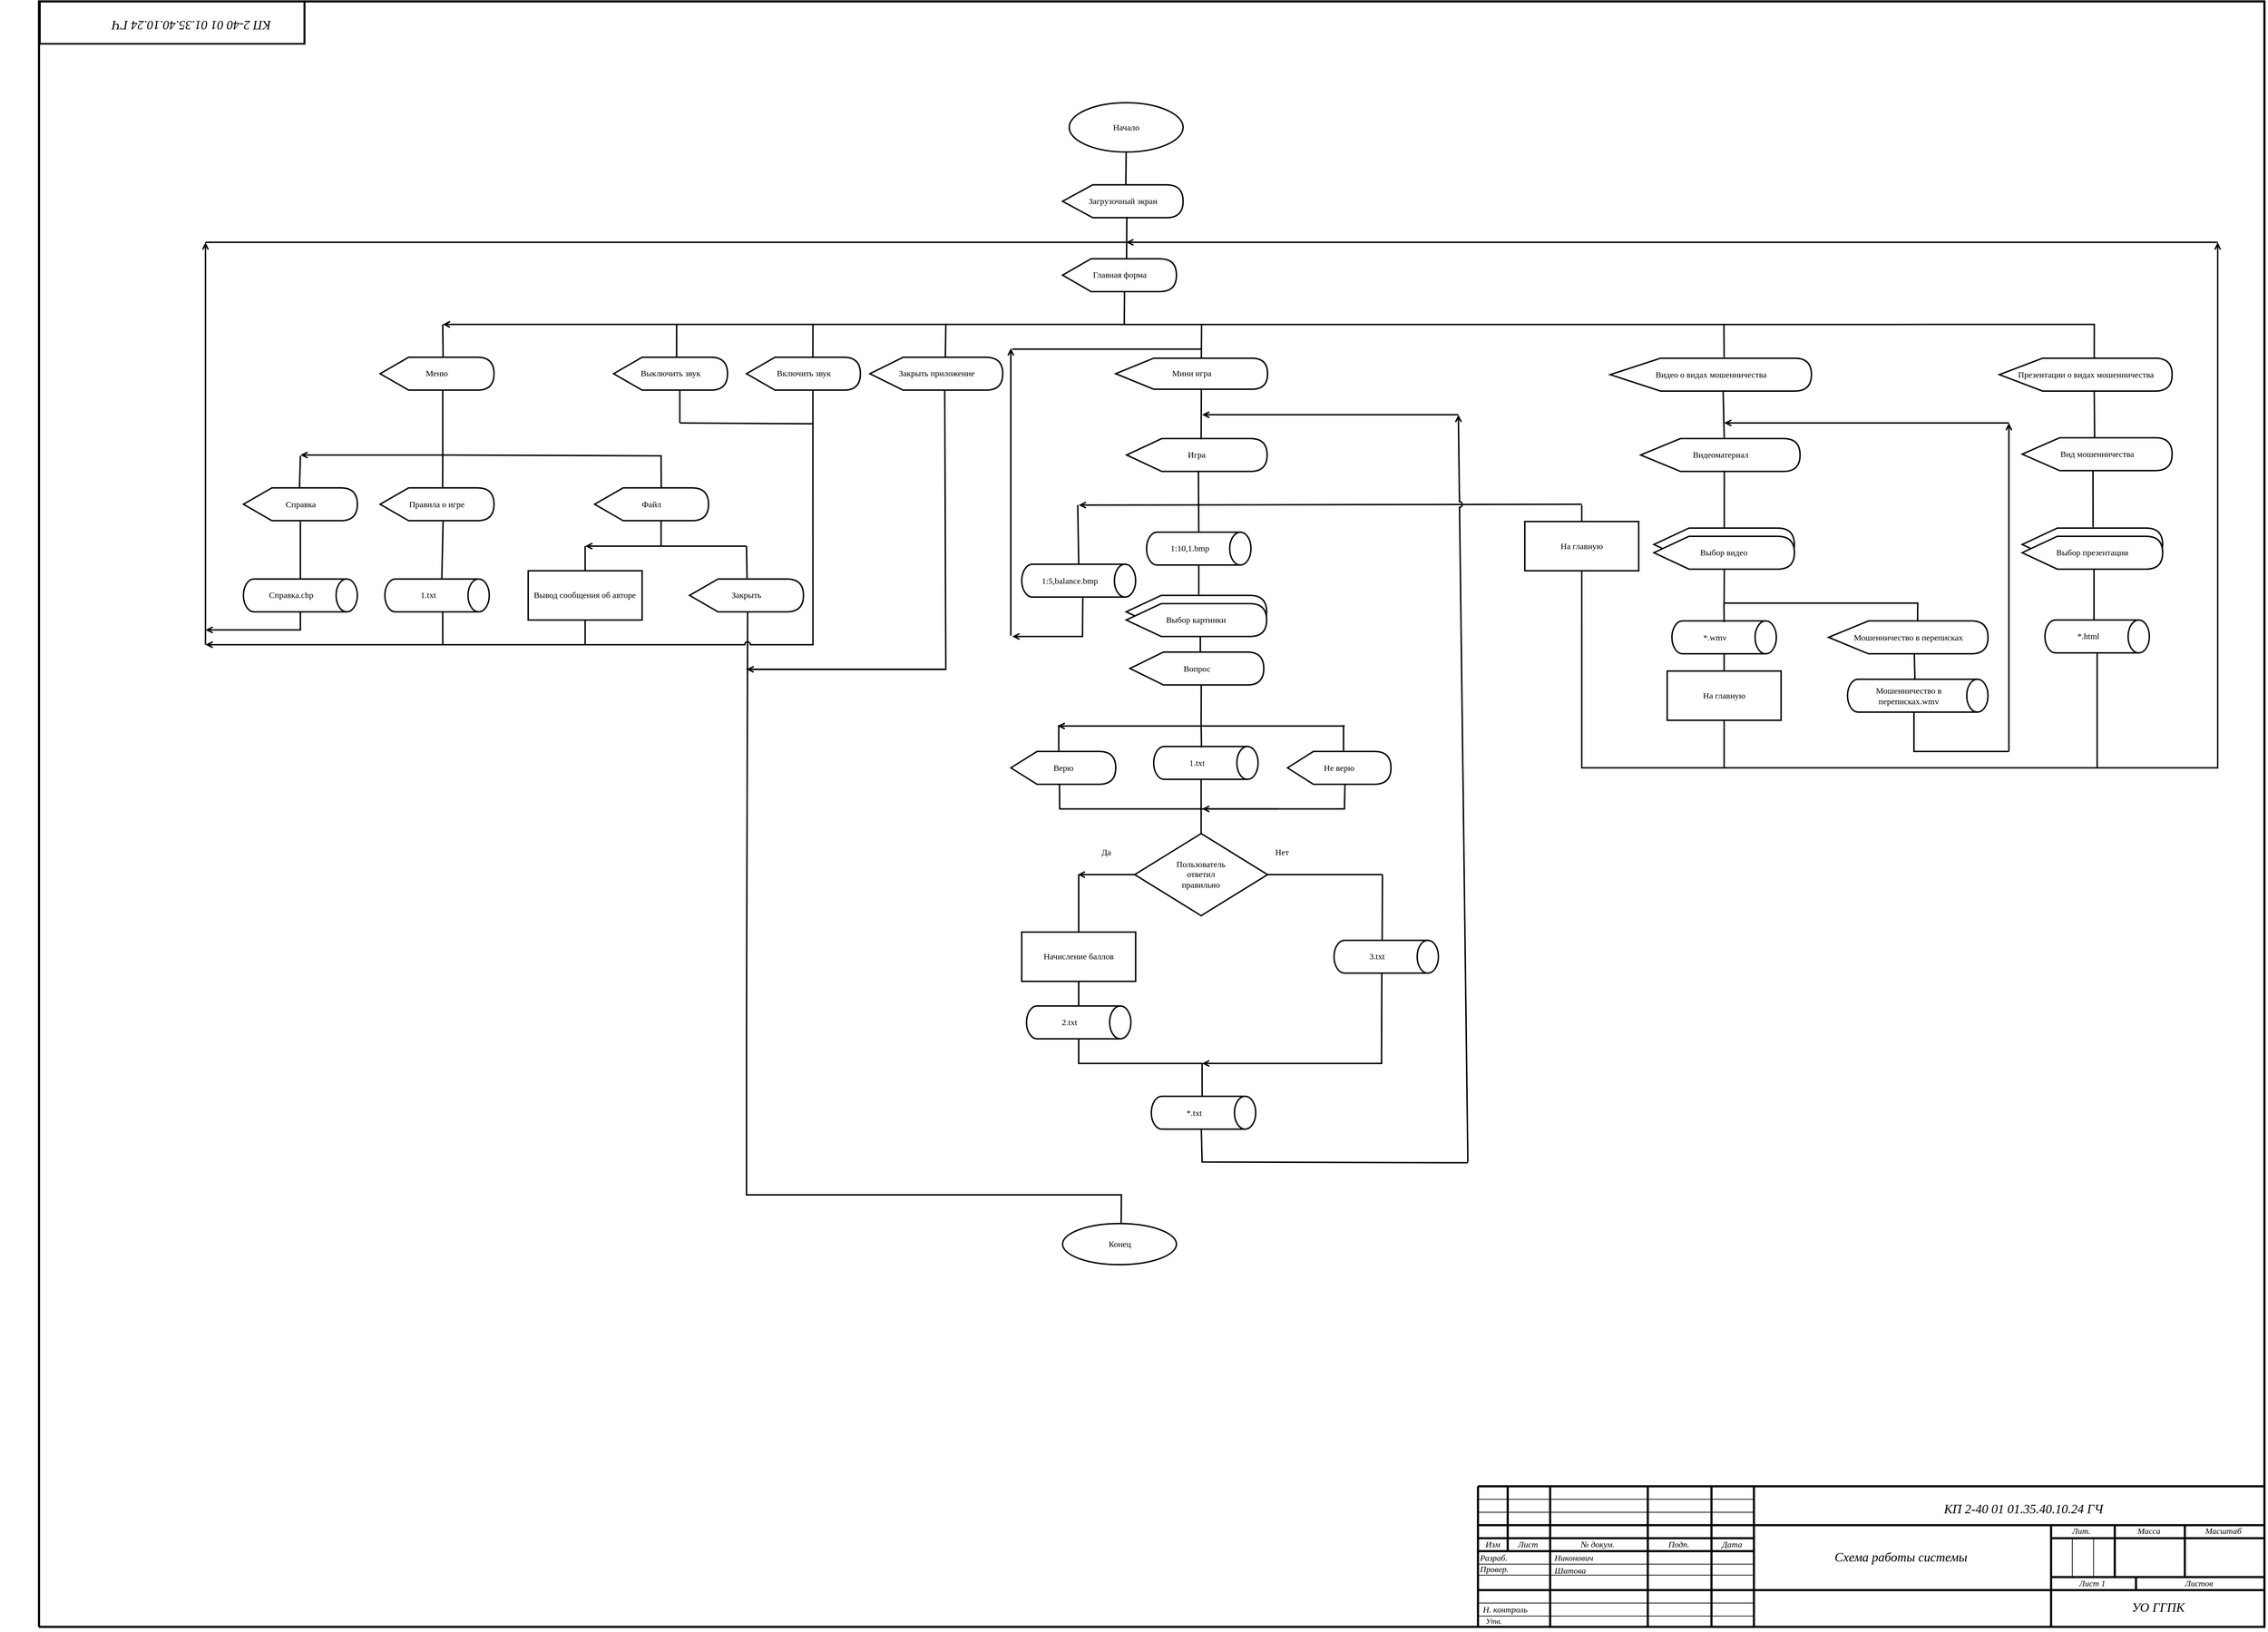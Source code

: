 <mxfile version="24.5.3" type="device">
  <diagram id="C5RBs43oDa-KdzZeNtuy" name="Page-1">
    <mxGraphModel dx="-2600" dy="419" grid="1" gridSize="10" guides="1" tooltips="1" connect="1" arrows="1" fold="1" page="1" pageScale="1" pageWidth="3300" pageHeight="2339" background="none" math="0" shadow="0">
      <root>
        <mxCell id="WIyWlLk6GJQsqaUBKTNV-0" />
        <mxCell id="WIyWlLk6GJQsqaUBKTNV-1" parent="WIyWlLk6GJQsqaUBKTNV-0" />
        <mxCell id="9QapNZnXePkyhx7noQH0-51" value="" style="group;rotation=0;movable=1;resizable=1;rotatable=1;deletable=1;editable=1;locked=0;connectable=1;fontFamily=ISOCPEUR;fontSource=https%3A%2F%2Fdb.onlinewebfonts.com%2Ft%2F4b5ae315f5df148f0ab479a7cedc9832.ttf;" parent="WIyWlLk6GJQsqaUBKTNV-1" vertex="1" connectable="0">
          <mxGeometry x="3360" y="50" width="3200" height="2267" as="geometry" />
        </mxCell>
        <mxCell id="9QapNZnXePkyhx7noQH0-52" value="" style="verticalAlign=middle;align=center;vsdxID=1;fillColor=none;gradientColor=none;shape=stencil(nZBLDoAgDERP0z3SIyjew0SURgSD+Lu9kMZoXLhwN9O+tukAlrNpJg1SzDH4QW/URgNYgZTkjA4UkwJUgGXng+6DX1zLfmoymdXo17xh5zmRJ6Q42BWCfc2oJfdAr+Yv+AP9Cb7OJ3H/2JG1HNGz/84klThPVCc=);strokeColor=#000000;strokeWidth=3;labelBackgroundColor=none;rounded=0;html=1;whiteSpace=wrap;direction=east;fontFamily=Times New Roman;fontSize=18;rotation=0;movable=0;resizable=0;rotatable=0;deletable=0;editable=0;locked=1;connectable=0;" parent="9QapNZnXePkyhx7noQH0-51" vertex="1">
          <mxGeometry x="55.035" y="-33.004" width="3140.913" height="2294.204" as="geometry" />
        </mxCell>
        <mxCell id="9QapNZnXePkyhx7noQH0-101" value="" style="group;rotation=0;fontFamily=ISOCPEUR;fontSource=https%3A%2F%2Fdb.onlinewebfonts.com%2Ft%2F4b5ae315f5df148f0ab479a7cedc9832.ttf;" parent="9QapNZnXePkyhx7noQH0-51" vertex="1" connectable="0">
          <mxGeometry x="56.997" y="-32.001" width="373.8" height="63.74" as="geometry" />
        </mxCell>
        <mxCell id="9QapNZnXePkyhx7noQH0-102" value="" style="group;fontFamily=ISOCPEUR;fontSize=18;rotation=0;fontSource=https%3A%2F%2Fdb.onlinewebfonts.com%2Ft%2F4b5ae315f5df148f0ab479a7cedc9832.ttf;" parent="9QapNZnXePkyhx7noQH0-101" vertex="1" connectable="0">
          <mxGeometry y="5.577" width="372.636" height="58.562" as="geometry" />
        </mxCell>
        <mxCell id="9QapNZnXePkyhx7noQH0-103" style="vsdxID=47;fillColor=none;gradientColor=none;shape=stencil(nZBLDoAgDERP0z3SIyjew0SURgSD+Lu9kMZoXLhwN9O+tukAlrNpJg1SzDH4QW/URgNYgZTkjA4UkwJUgGXng+6DX1zLfmoymdXo17xh5zmRJ6Q42BWCfc2oJfdAr+Yv+AP9Cb7OJ3H/2JG1HNGz/84klThPVCc=);strokeColor=none;labelBackgroundColor=none;rounded=0;html=1;whiteSpace=wrap;direction=east;fontFamily=ISOCPEUR;fontSize=18;rotation=0;fontSource=https%3A%2F%2Fdb.onlinewebfonts.com%2Ft%2F4b5ae315f5df148f0ab479a7cedc9832.ttf;" parent="9QapNZnXePkyhx7noQH0-102" vertex="1">
          <mxGeometry y="1.594" width="369.491" height="55.773" as="geometry" />
        </mxCell>
        <mxCell id="9QapNZnXePkyhx7noQH0-104" value="&lt;p style=&quot;margin: 17px 0px 0px; text-indent: 0px; direction: ltr; font-size: 18px;&quot;&gt;&lt;font style=&quot;font-size: 18px; color: rgb(0, 0, 0); direction: ltr; letter-spacing: 0px; line-height: 120%; opacity: 1;&quot;&gt;&lt;i style=&quot;font-size: 18px;&quot;&gt;КП 2-40 01 01&lt;/i&gt;&lt;/font&gt;&lt;font style=&quot;font-size: 18px; color: rgb(0, 0, 0); direction: ltr; letter-spacing: 0px; line-height: 120%; opacity: 1;&quot;&gt;&lt;i style=&quot;font-size: 18px;&quot;&gt;.3&lt;/i&gt;&lt;/font&gt;&lt;font style=&quot;font-size: 18px; color: rgb(0, 0, 0); direction: ltr; letter-spacing: 0px; line-height: 120%; opacity: 1;&quot;&gt;&lt;i style=&quot;font-size: 18px;&quot;&gt;5&lt;/i&gt;&lt;/font&gt;&lt;font style=&quot;font-size: 18px; color: rgb(0, 0, 0); direction: ltr; letter-spacing: 0px; line-height: 120%; opacity: 1;&quot;&gt;&lt;i style=&quot;font-size: 18px;&quot;&gt;.34&lt;/i&gt;&lt;/font&gt;&lt;font style=&quot;font-size: 18px; color: rgb(0, 0, 0); direction: ltr; letter-spacing: 0px; line-height: 120%; opacity: 1;&quot;&gt;&lt;i style=&quot;font-size: 18px;&quot;&gt;.&lt;/i&gt;&lt;/font&gt;&lt;font style=&quot;font-size: 18px; color: rgb(0, 0, 0); direction: ltr; letter-spacing: 0px; line-height: 120%; opacity: 1;&quot;&gt;&lt;i style=&quot;font-size: 18px;&quot;&gt;08&lt;/i&gt;&lt;/font&gt;&lt;font style=&quot;font-size: 18px; color: rgb(0, 0, 0); direction: ltr; letter-spacing: 0px; line-height: 120%; opacity: 1;&quot;&gt;&lt;i style=&quot;font-size: 18px;&quot;&gt;.22&lt;/i&gt;&lt;/font&gt;&lt;font style=&quot;font-size: 18px; color: rgb(0, 0, 0); direction: ltr; letter-spacing: 0px; line-height: 120%; opacity: 1;&quot;&gt;&lt;i style=&quot;font-size: 18px;&quot;&gt;&amp;nbsp;ГЧ&lt;br style=&quot;font-size: 18px;&quot;&gt;&lt;/i&gt;&lt;/font&gt;&lt;/p&gt;" style="text;vsdxID=47;fillColor=none;gradientColor=none;strokeColor=none;labelBackgroundColor=none;rounded=0;html=1;whiteSpace=wrap;verticalAlign=middle;align=center;rotation=180.09;;html=1;direction=east;fontFamily=ISOCPEUR;fontSize=18;fontSource=https%3A%2F%2Fdb.onlinewebfonts.com%2Ft%2F4b5ae315f5df148f0ab479a7cedc9832.ttf;" parent="9QapNZnXePkyhx7noQH0-103" vertex="1">
          <mxGeometry width="369.951" height="56.07" as="geometry" />
        </mxCell>
        <mxCell id="9QapNZnXePkyhx7noQH0-105" value="" style="verticalAlign=middle;align=center;vsdxID=42;fillColor=none;gradientColor=none;shape=stencil(nZBLDoAgDERP0z3SIyjew0SURgSD+Lu9kMZoXLhwN9O+tukAlrNpJg1SzDH4QW/URgNYgZTkjA4UkwJUgGXng+6DX1zLfmoymdXo17xh5zmRJ6Q42BWCfc2oJfdAr+Yv+AP9Cb7OJ3H/2JG1HNGz/84klThPVCc=);strokeColor=#000000;strokeWidth=3;spacingTop=-1;spacingBottom=-1;spacingLeft=-1;spacingRight=-1;labelBackgroundColor=none;rounded=0;html=1;whiteSpace=wrap;direction=east;fontFamily=ISOCPEUR;fontSize=18;rotation=-180;fontSource=https%3A%2F%2Fdb.onlinewebfonts.com%2Ft%2F4b5ae315f5df148f0ab479a7cedc9832.ttf;" parent="9QapNZnXePkyhx7noQH0-101" vertex="1">
          <mxGeometry width="372.636" height="58.562" as="geometry" />
        </mxCell>
        <mxCell id="9QapNZnXePkyhx7noQH0-345" value="" style="rounded=0;whiteSpace=wrap;html=1;fontFamily=ISOCPEUR;fontSource=https%3A%2F%2Fdb.onlinewebfonts.com%2Ft%2F4b5ae315f5df148f0ab479a7cedc9832.ttf;" parent="9QapNZnXePkyhx7noQH0-101" vertex="1">
          <mxGeometry width="371.849" height="58.163" as="geometry" />
        </mxCell>
        <mxCell id="9QapNZnXePkyhx7noQH0-346" value="&lt;font data-font-src=&quot;https://fonts.googleapis.com/css?family=Isocpeur&quot;&gt;&lt;font style=&quot;border-color: var(--border-color); font-size: 18px; letter-spacing: 0px; direction: ltr; line-height: 21.6px; opacity: 1;&quot;&gt;&lt;i style=&quot;border-color: var(--border-color);&quot;&gt;КП 2-40 01 01&lt;/i&gt;&lt;/font&gt;&lt;font style=&quot;border-color: var(--border-color); font-size: 18px; letter-spacing: 0px; direction: ltr; line-height: 21.6px; opacity: 1;&quot;&gt;&lt;i style=&quot;border-color: var(--border-color);&quot;&gt;.35&lt;/i&gt;&lt;/font&gt;&lt;font style=&quot;border-color: var(--border-color); font-size: 18px; letter-spacing: 0px; direction: ltr; line-height: 21.6px; opacity: 1;&quot;&gt;&lt;i style=&quot;border-color: var(--border-color);&quot;&gt;.40&lt;/i&gt;&lt;/font&gt;&lt;font style=&quot;border-color: var(--border-color); font-size: 18px; letter-spacing: 0px; direction: ltr; line-height: 21.6px; opacity: 1;&quot;&gt;&lt;i style=&quot;border-color: var(--border-color);&quot;&gt;.10&lt;/i&gt;&lt;/font&gt;&lt;font style=&quot;border-color: var(--border-color); font-size: 18px; letter-spacing: 0px; direction: ltr; line-height: 21.6px; opacity: 1;&quot;&gt;&lt;i style=&quot;border-color: var(--border-color);&quot;&gt;.24&lt;/i&gt;&lt;/font&gt;&lt;font style=&quot;border-color: var(--border-color); font-size: 18px; letter-spacing: 0px; direction: ltr; line-height: 21.6px; opacity: 1;&quot;&gt;&lt;i style=&quot;border-color: var(--border-color);&quot;&gt;&amp;nbsp;ГЧ&lt;/i&gt;&lt;/font&gt;&lt;/font&gt;" style="text;html=1;align=center;verticalAlign=middle;resizable=0;points=[];autosize=1;strokeColor=none;fillColor=none;rotation=-180;fontFamily=ISOCPEUR;fontSource=https%3A%2F%2Fdb.onlinewebfonts.com%2Ft%2F4b5ae315f5df148f0ab479a7cedc9832.ttf;" parent="9QapNZnXePkyhx7noQH0-101" vertex="1">
          <mxGeometry x="102.8" y="15.736" width="222" height="34" as="geometry" />
        </mxCell>
        <mxCell id="cOMQbrvn7MnJucgjJOh9-128" value="" style="group" vertex="1" connectable="0" parent="9QapNZnXePkyhx7noQH0-51">
          <mxGeometry x="290" y="110" width="2840" height="1640" as="geometry" />
        </mxCell>
        <mxCell id="cOMQbrvn7MnJucgjJOh9-0" value="Загрузочный экран" style="shape=display;whiteSpace=wrap;html=1;strokeWidth=2;fontFamily=ISOCPEUR;" vertex="1" parent="cOMQbrvn7MnJucgjJOh9-128">
          <mxGeometry x="1209.679" y="115.901" width="170.132" height="46.36" as="geometry" />
        </mxCell>
        <mxCell id="cOMQbrvn7MnJucgjJOh9-1" value="Главная форма" style="shape=display;whiteSpace=wrap;html=1;strokeWidth=2;fontFamily=ISOCPEUR;" vertex="1" parent="cOMQbrvn7MnJucgjJOh9-128">
          <mxGeometry x="1209.679" y="220.212" width="160.755" height="46.36" as="geometry" />
        </mxCell>
        <mxCell id="cOMQbrvn7MnJucgjJOh9-2" value="" style="endArrow=none;html=1;rounded=0;entryX=0.5;entryY=1;entryDx=0;entryDy=0;exitX=0.525;exitY=-0.007;exitDx=0;exitDy=0;exitPerimeter=0;strokeWidth=2;fontFamily=ISOCPEUR;" edge="1" parent="cOMQbrvn7MnJucgjJOh9-128" source="cOMQbrvn7MnJucgjJOh9-0" target="cOMQbrvn7MnJucgjJOh9-93">
          <mxGeometry width="50" height="50" relative="1" as="geometry">
            <mxPoint x="1571.377" y="382.473" as="sourcePoint" />
            <mxPoint x="1638.358" y="324.523" as="targetPoint" />
          </mxGeometry>
        </mxCell>
        <mxCell id="cOMQbrvn7MnJucgjJOh9-3" value="" style="endArrow=none;html=1;rounded=0;exitX=0;exitY=0;exitDx=65;exitDy=0;exitPerimeter=0;strokeWidth=2;fontFamily=ISOCPEUR;entryX=0.533;entryY=0.976;entryDx=0;entryDy=0;entryPerimeter=0;" edge="1" parent="cOMQbrvn7MnJucgjJOh9-128" target="cOMQbrvn7MnJucgjJOh9-0">
          <mxGeometry width="50" height="50" relative="1" as="geometry">
            <mxPoint x="1299.999" y="220.212" as="sourcePoint" />
            <mxPoint x="1300" y="170" as="targetPoint" />
          </mxGeometry>
        </mxCell>
        <mxCell id="cOMQbrvn7MnJucgjJOh9-4" value="" style="endArrow=none;html=1;rounded=0;exitX=0;exitY=0;exitDx=88.882;exitDy=0;exitPerimeter=0;strokeWidth=2;fontFamily=ISOCPEUR;" edge="1" parent="cOMQbrvn7MnJucgjJOh9-128" source="cOMQbrvn7MnJucgjJOh9-5">
          <mxGeometry width="50" height="50" relative="1" as="geometry">
            <mxPoint x="1268.623" y="86.926" as="sourcePoint" />
            <mxPoint x="334.906" y="312.933" as="targetPoint" />
            <Array as="points" />
          </mxGeometry>
        </mxCell>
        <mxCell id="cOMQbrvn7MnJucgjJOh9-5" value="Меню" style="shape=display;whiteSpace=wrap;html=1;strokeWidth=2;fontFamily=ISOCPEUR;" vertex="1" parent="cOMQbrvn7MnJucgjJOh9-128">
          <mxGeometry x="246.491" y="359.293" width="160.755" height="46.36" as="geometry" />
        </mxCell>
        <mxCell id="cOMQbrvn7MnJucgjJOh9-6" value="" style="endArrow=open;html=1;rounded=0;exitX=0.544;exitY=0.999;exitDx=0;exitDy=0;exitPerimeter=0;endFill=0;strokeWidth=2;fontFamily=ISOCPEUR;" edge="1" parent="cOMQbrvn7MnJucgjJOh9-128" source="cOMQbrvn7MnJucgjJOh9-1">
          <mxGeometry width="50" height="50" relative="1" as="geometry">
            <mxPoint x="139.321" y="-23.18" as="sourcePoint" />
            <mxPoint x="334.906" y="312.933" as="targetPoint" />
            <Array as="points">
              <mxPoint x="1296.755" y="312.933" />
            </Array>
          </mxGeometry>
        </mxCell>
        <mxCell id="cOMQbrvn7MnJucgjJOh9-7" value="Справка.chp" style="shape=cylinder3;whiteSpace=wrap;html=1;boundedLbl=1;backgroundOutline=1;size=15;direction=south;strokeWidth=2;fontFamily=ISOCPEUR;" vertex="1" parent="cOMQbrvn7MnJucgjJOh9-128">
          <mxGeometry x="53.585" y="672.226" width="160.755" height="46.36" as="geometry" />
        </mxCell>
        <mxCell id="cOMQbrvn7MnJucgjJOh9-8" value="" style="endArrow=open;html=1;rounded=0;exitX=0.55;exitY=0.993;exitDx=0;exitDy=0;exitPerimeter=0;endFill=0;strokeWidth=2;fontFamily=ISOCPEUR;" edge="1" parent="cOMQbrvn7MnJucgjJOh9-128" source="cOMQbrvn7MnJucgjJOh9-5">
          <mxGeometry width="50" height="50" relative="1" as="geometry">
            <mxPoint x="495.66" y="416.085" as="sourcePoint" />
            <mxPoint x="133.962" y="497.216" as="targetPoint" />
            <Array as="points">
              <mxPoint x="334.906" y="497.216" />
            </Array>
          </mxGeometry>
        </mxCell>
        <mxCell id="cOMQbrvn7MnJucgjJOh9-9" value="Файл" style="shape=display;whiteSpace=wrap;html=1;strokeWidth=2;fontFamily=ISOCPEUR;" vertex="1" parent="cOMQbrvn7MnJucgjJOh9-128">
          <mxGeometry x="549.245" y="543.576" width="160.755" height="46.36" as="geometry" />
        </mxCell>
        <mxCell id="cOMQbrvn7MnJucgjJOh9-10" value="Правила о игре" style="shape=display;whiteSpace=wrap;html=1;strokeWidth=2;fontFamily=ISOCPEUR;" vertex="1" parent="cOMQbrvn7MnJucgjJOh9-128">
          <mxGeometry x="246.491" y="543.576" width="160.755" height="46.36" as="geometry" />
        </mxCell>
        <mxCell id="cOMQbrvn7MnJucgjJOh9-11" value="" style="endArrow=none;html=1;rounded=0;exitX=0.549;exitY=0.002;exitDx=0;exitDy=0;exitPerimeter=0;strokeWidth=2;fontFamily=ISOCPEUR;" edge="1" parent="cOMQbrvn7MnJucgjJOh9-128" source="cOMQbrvn7MnJucgjJOh9-10">
          <mxGeometry width="50" height="50" relative="1" as="geometry">
            <mxPoint x="348.302" y="589.936" as="sourcePoint" />
            <mxPoint x="334.906" y="497.216" as="targetPoint" />
          </mxGeometry>
        </mxCell>
        <mxCell id="cOMQbrvn7MnJucgjJOh9-12" value="" style="endArrow=none;html=1;rounded=0;entryX=0.585;entryY=0.02;entryDx=0;entryDy=0;entryPerimeter=0;strokeWidth=2;fontFamily=ISOCPEUR;" edge="1" parent="cOMQbrvn7MnJucgjJOh9-128" target="cOMQbrvn7MnJucgjJOh9-9">
          <mxGeometry width="50" height="50" relative="1" as="geometry">
            <mxPoint x="334.906" y="497.216" as="sourcePoint" />
            <mxPoint x="361.698" y="566.756" as="targetPoint" />
            <Array as="points">
              <mxPoint x="643.019" y="498.375" />
            </Array>
          </mxGeometry>
        </mxCell>
        <mxCell id="cOMQbrvn7MnJucgjJOh9-13" value="" style="endArrow=open;html=1;rounded=0;exitX=1;exitY=0.5;exitDx=0;exitDy=0;exitPerimeter=0;endFill=0;strokeWidth=2;fontFamily=ISOCPEUR;" edge="1" parent="cOMQbrvn7MnJucgjJOh9-128" source="cOMQbrvn7MnJucgjJOh9-7">
          <mxGeometry width="50" height="50" relative="1" as="geometry">
            <mxPoint x="200.943" y="442.742" as="sourcePoint" />
            <mxPoint y="744.085" as="targetPoint" />
            <Array as="points">
              <mxPoint x="133.962" y="744.085" />
              <mxPoint y="744.085" />
            </Array>
          </mxGeometry>
        </mxCell>
        <mxCell id="cOMQbrvn7MnJucgjJOh9-14" value="" style="endArrow=none;html=1;rounded=0;strokeWidth=2;fontFamily=ISOCPEUR;" edge="1" parent="cOMQbrvn7MnJucgjJOh9-128">
          <mxGeometry width="50" height="50" relative="1" as="geometry">
            <mxPoint y="197.032" as="sourcePoint" />
            <mxPoint x="1299.434" y="197.032" as="targetPoint" />
          </mxGeometry>
        </mxCell>
        <mxCell id="cOMQbrvn7MnJucgjJOh9-15" value="1.txt" style="shape=cylinder3;whiteSpace=wrap;html=1;boundedLbl=1;backgroundOutline=1;size=15;direction=south;strokeWidth=2;fontFamily=ISOCPEUR;" vertex="1" parent="cOMQbrvn7MnJucgjJOh9-128">
          <mxGeometry x="253.189" y="672.226" width="147.358" height="46.36" as="geometry" />
        </mxCell>
        <mxCell id="cOMQbrvn7MnJucgjJOh9-16" value="" style="endArrow=none;html=1;rounded=0;entryX=0;entryY=0;entryDx=88.882;entryDy=46.36;entryPerimeter=0;strokeWidth=2;fontFamily=ISOCPEUR;" edge="1" parent="cOMQbrvn7MnJucgjJOh9-128" target="cOMQbrvn7MnJucgjJOh9-10">
          <mxGeometry width="50" height="50" relative="1" as="geometry">
            <mxPoint x="333.566" y="672.226" as="sourcePoint" />
            <mxPoint x="401.887" y="602.686" as="targetPoint" />
          </mxGeometry>
        </mxCell>
        <mxCell id="cOMQbrvn7MnJucgjJOh9-17" value="" style="endArrow=none;html=1;rounded=0;exitX=0;exitY=0.5;exitDx=0;exitDy=0;exitPerimeter=0;strokeWidth=2;fontFamily=ISOCPEUR;" edge="1" parent="cOMQbrvn7MnJucgjJOh9-128" source="cOMQbrvn7MnJucgjJOh9-7">
          <mxGeometry width="50" height="50" relative="1" as="geometry">
            <mxPoint x="308.113" y="500.693" as="sourcePoint" />
            <mxPoint x="133.962" y="591.095" as="targetPoint" />
          </mxGeometry>
        </mxCell>
        <mxCell id="cOMQbrvn7MnJucgjJOh9-18" value="" style="endArrow=open;html=1;rounded=0;exitX=0.993;exitY=0.446;exitDx=0;exitDy=0;exitPerimeter=0;endFill=0;strokeWidth=2;fontFamily=ISOCPEUR;" edge="1" parent="cOMQbrvn7MnJucgjJOh9-128" source="cOMQbrvn7MnJucgjJOh9-15">
          <mxGeometry width="50" height="50" relative="1" as="geometry">
            <mxPoint x="334.906" y="730.177" as="sourcePoint" />
            <mxPoint y="764.947" as="targetPoint" />
            <Array as="points">
              <mxPoint x="334.906" y="764.947" />
            </Array>
          </mxGeometry>
        </mxCell>
        <mxCell id="cOMQbrvn7MnJucgjJOh9-19" value="" style="endArrow=open;html=1;rounded=0;endFill=0;strokeWidth=2;fontFamily=ISOCPEUR;" edge="1" parent="cOMQbrvn7MnJucgjJOh9-128">
          <mxGeometry width="50" height="50" relative="1" as="geometry">
            <mxPoint y="764.947" as="sourcePoint" />
            <mxPoint y="197.032" as="targetPoint" />
          </mxGeometry>
        </mxCell>
        <mxCell id="cOMQbrvn7MnJucgjJOh9-20" value="" style="endArrow=open;html=1;rounded=0;exitX=0.55;exitY=0.993;exitDx=0;exitDy=0;exitPerimeter=0;endFill=0;strokeWidth=2;fontFamily=ISOCPEUR;" edge="1" parent="cOMQbrvn7MnJucgjJOh9-128">
          <mxGeometry width="50" height="50" relative="1" as="geometry">
            <mxPoint x="643.019" y="589.936" as="sourcePoint" />
            <mxPoint x="535.849" y="625.866" as="targetPoint" />
            <Array as="points">
              <mxPoint x="643.019" y="625.866" />
            </Array>
          </mxGeometry>
        </mxCell>
        <mxCell id="cOMQbrvn7MnJucgjJOh9-21" value="" style="endArrow=none;html=1;rounded=0;strokeWidth=2;fontFamily=ISOCPEUR;" edge="1" parent="cOMQbrvn7MnJucgjJOh9-128" target="cOMQbrvn7MnJucgjJOh9-22">
          <mxGeometry width="50" height="50" relative="1" as="geometry">
            <mxPoint x="535.849" y="625.866" as="sourcePoint" />
            <mxPoint x="482.264" y="625.866" as="targetPoint" />
          </mxGeometry>
        </mxCell>
        <mxCell id="cOMQbrvn7MnJucgjJOh9-22" value="Вывод сообщения об авторе" style="rounded=0;whiteSpace=wrap;html=1;strokeWidth=2;fontFamily=ISOCPEUR;" vertex="1" parent="cOMQbrvn7MnJucgjJOh9-128">
          <mxGeometry x="455.472" y="660.636" width="160.755" height="69.541" as="geometry" />
        </mxCell>
        <mxCell id="cOMQbrvn7MnJucgjJOh9-23" value="" style="endArrow=none;html=1;rounded=0;strokeWidth=2;fontFamily=ISOCPEUR;" edge="1" parent="cOMQbrvn7MnJucgjJOh9-128">
          <mxGeometry width="50" height="50" relative="1" as="geometry">
            <mxPoint x="763.585" y="625.866" as="sourcePoint" />
            <mxPoint x="643.019" y="625.866" as="targetPoint" />
          </mxGeometry>
        </mxCell>
        <mxCell id="cOMQbrvn7MnJucgjJOh9-24" value="" style="endArrow=none;html=1;rounded=0;strokeWidth=2;fontFamily=ISOCPEUR;exitX=0.505;exitY=-0.001;exitDx=0;exitDy=0;exitPerimeter=0;" edge="1" parent="cOMQbrvn7MnJucgjJOh9-128" source="cOMQbrvn7MnJucgjJOh9-26">
          <mxGeometry width="50" height="50" relative="1" as="geometry">
            <mxPoint x="763.585" y="660.636" as="sourcePoint" />
            <mxPoint x="763.585" y="625.866" as="targetPoint" />
          </mxGeometry>
        </mxCell>
        <mxCell id="cOMQbrvn7MnJucgjJOh9-25" value="" style="endArrow=none;html=1;rounded=0;exitX=0.5;exitY=1;exitDx=0;exitDy=0;strokeWidth=2;fontFamily=ISOCPEUR;" edge="1" parent="cOMQbrvn7MnJucgjJOh9-128" source="cOMQbrvn7MnJucgjJOh9-22">
          <mxGeometry width="50" height="50" relative="1" as="geometry">
            <mxPoint x="562.642" y="683.816" as="sourcePoint" />
            <mxPoint x="334.906" y="764.947" as="targetPoint" />
            <Array as="points">
              <mxPoint x="535.849" y="764.947" />
            </Array>
          </mxGeometry>
        </mxCell>
        <mxCell id="cOMQbrvn7MnJucgjJOh9-26" value="Закрыть" style="shape=display;whiteSpace=wrap;html=1;strokeWidth=2;fontFamily=ISOCPEUR;" vertex="1" parent="cOMQbrvn7MnJucgjJOh9-128">
          <mxGeometry x="683.208" y="672.226" width="160.755" height="46.36" as="geometry" />
        </mxCell>
        <mxCell id="cOMQbrvn7MnJucgjJOh9-27" value="" style="endArrow=none;html=1;rounded=0;entryX=0.51;entryY=0.988;entryDx=0;entryDy=0;entryPerimeter=0;exitX=0.514;exitY=0.034;exitDx=0;exitDy=0;strokeWidth=2;exitPerimeter=0;fontFamily=ISOCPEUR;" edge="1" parent="cOMQbrvn7MnJucgjJOh9-128" source="cOMQbrvn7MnJucgjJOh9-99" target="cOMQbrvn7MnJucgjJOh9-26">
          <mxGeometry width="50" height="50" relative="1" as="geometry">
            <mxPoint x="656.415" y="996.749" as="sourcePoint" />
            <mxPoint x="723.396" y="938.799" as="targetPoint" />
            <Array as="points">
              <mxPoint x="1292.736" y="1541.484" />
              <mxPoint x="763.585" y="1541.484" />
              <mxPoint x="763.585" y="1309.682" />
            </Array>
          </mxGeometry>
        </mxCell>
        <mxCell id="cOMQbrvn7MnJucgjJOh9-28" value="Выключить звук" style="shape=display;whiteSpace=wrap;html=1;strokeWidth=2;fontFamily=ISOCPEUR;" vertex="1" parent="cOMQbrvn7MnJucgjJOh9-128">
          <mxGeometry x="576.038" y="359.293" width="160.755" height="46.36" as="geometry" />
        </mxCell>
        <mxCell id="cOMQbrvn7MnJucgjJOh9-29" value="Включить звук" style="shape=display;whiteSpace=wrap;html=1;strokeWidth=2;fontFamily=ISOCPEUR;" vertex="1" parent="cOMQbrvn7MnJucgjJOh9-128">
          <mxGeometry x="763.585" y="359.293" width="160.755" height="46.36" as="geometry" />
        </mxCell>
        <mxCell id="cOMQbrvn7MnJucgjJOh9-30" value="" style="endArrow=none;html=1;rounded=0;exitX=0.583;exitY=-0.004;exitDx=0;exitDy=0;exitPerimeter=0;strokeWidth=2;fontFamily=ISOCPEUR;" edge="1" parent="cOMQbrvn7MnJucgjJOh9-128" source="cOMQbrvn7MnJucgjJOh9-29">
          <mxGeometry width="50" height="50" relative="1" as="geometry">
            <mxPoint x="924.34" y="672.226" as="sourcePoint" />
            <mxPoint x="857.358" y="312.933" as="targetPoint" />
          </mxGeometry>
        </mxCell>
        <mxCell id="cOMQbrvn7MnJucgjJOh9-31" value="" style="endArrow=none;html=1;rounded=0;entryX=0;entryY=0;entryDx=88.882;entryDy=0;entryPerimeter=0;strokeWidth=2;fontFamily=ISOCPEUR;" edge="1" parent="cOMQbrvn7MnJucgjJOh9-128" target="cOMQbrvn7MnJucgjJOh9-28">
          <mxGeometry width="50" height="50" relative="1" as="geometry">
            <mxPoint x="665" y="313" as="sourcePoint" />
            <mxPoint x="1098.491" y="614.276" as="targetPoint" />
          </mxGeometry>
        </mxCell>
        <mxCell id="cOMQbrvn7MnJucgjJOh9-32" value="" style="endArrow=none;html=1;rounded=0;entryX=0.583;entryY=1.001;entryDx=0;entryDy=0;entryPerimeter=0;jumpStyle=arc;strokeWidth=2;fontFamily=ISOCPEUR;" edge="1" parent="cOMQbrvn7MnJucgjJOh9-128" target="cOMQbrvn7MnJucgjJOh9-29">
          <mxGeometry width="50" height="50" relative="1" as="geometry">
            <mxPoint x="535.849" y="764.947" as="sourcePoint" />
            <mxPoint x="522.453" y="347.703" as="targetPoint" />
            <Array as="points">
              <mxPoint x="857.358" y="764.947" />
            </Array>
          </mxGeometry>
        </mxCell>
        <mxCell id="cOMQbrvn7MnJucgjJOh9-33" value="" style="endArrow=none;html=1;rounded=0;endFill=0;strokeWidth=2;fontFamily=ISOCPEUR;" edge="1" parent="cOMQbrvn7MnJucgjJOh9-128">
          <mxGeometry width="50" height="50" relative="1" as="geometry">
            <mxPoint x="669.811" y="452.014" as="sourcePoint" />
            <mxPoint x="857.358" y="452.014" as="targetPoint" />
            <Array as="points">
              <mxPoint x="857.358" y="453.173" />
            </Array>
          </mxGeometry>
        </mxCell>
        <mxCell id="cOMQbrvn7MnJucgjJOh9-34" value="" style="endArrow=none;html=1;rounded=0;entryX=0;entryY=0;entryDx=65;entryDy=40;entryPerimeter=0;strokeWidth=2;fontFamily=ISOCPEUR;" edge="1" parent="cOMQbrvn7MnJucgjJOh9-128">
          <mxGeometry width="50" height="50" relative="1" as="geometry">
            <mxPoint x="669.517" y="452.014" as="sourcePoint" />
            <mxPoint x="669.517" y="405.654" as="targetPoint" />
          </mxGeometry>
        </mxCell>
        <mxCell id="cOMQbrvn7MnJucgjJOh9-35" value="Закрыть приложение" style="shape=display;whiteSpace=wrap;html=1;strokeWidth=2;fontFamily=ISOCPEUR;" vertex="1" parent="cOMQbrvn7MnJucgjJOh9-128">
          <mxGeometry x="937.736" y="359.293" width="187.547" height="46.36" as="geometry" />
        </mxCell>
        <mxCell id="cOMQbrvn7MnJucgjJOh9-36" value="" style="endArrow=none;html=1;rounded=0;entryX=0.568;entryY=0.016;entryDx=0;entryDy=0;entryPerimeter=0;strokeWidth=2;fontFamily=ISOCPEUR;" edge="1" parent="cOMQbrvn7MnJucgjJOh9-128" target="cOMQbrvn7MnJucgjJOh9-35">
          <mxGeometry width="50" height="50" relative="1" as="geometry">
            <mxPoint x="1044.906" y="312.933" as="sourcePoint" />
            <mxPoint x="1044.906" y="394.064" as="targetPoint" />
          </mxGeometry>
        </mxCell>
        <mxCell id="cOMQbrvn7MnJucgjJOh9-37" value="" style="endArrow=none;html=1;rounded=0;entryX=0;entryY=0;entryDx=105.627;entryDy=46.36;entryPerimeter=0;strokeWidth=2;fontFamily=ISOCPEUR;" edge="1" parent="cOMQbrvn7MnJucgjJOh9-128" target="cOMQbrvn7MnJucgjJOh9-35">
          <mxGeometry width="50" height="50" relative="1" as="geometry">
            <mxPoint x="763.585" y="799.717" as="sourcePoint" />
            <mxPoint x="951.132" y="463.604" as="targetPoint" />
            <Array as="points">
              <mxPoint x="1044.906" y="799.717" />
            </Array>
          </mxGeometry>
        </mxCell>
        <mxCell id="cOMQbrvn7MnJucgjJOh9-38" value="" style="endArrow=none;html=1;rounded=0;strokeWidth=2;fontFamily=ISOCPEUR;" edge="1" parent="cOMQbrvn7MnJucgjJOh9-128">
          <mxGeometry width="50" height="50" relative="1" as="geometry">
            <mxPoint x="2438.113" y="312.933" as="sourcePoint" />
            <mxPoint x="1290" y="313" as="targetPoint" />
          </mxGeometry>
        </mxCell>
        <mxCell id="cOMQbrvn7MnJucgjJOh9-39" value="Презентации о видах мошенничества" style="shape=display;whiteSpace=wrap;html=1;strokeWidth=2;fontFamily=ISOCPEUR;" vertex="1" parent="cOMQbrvn7MnJucgjJOh9-128">
          <mxGeometry x="2531.887" y="360.603" width="243.811" height="46.36" as="geometry" />
        </mxCell>
        <mxCell id="cOMQbrvn7MnJucgjJOh9-40" value="" style="endArrow=none;html=1;rounded=0;entryX=0.549;entryY=0.015;entryDx=0;entryDy=0;entryPerimeter=0;strokeWidth=2;fontFamily=ISOCPEUR;" edge="1" parent="cOMQbrvn7MnJucgjJOh9-128" target="cOMQbrvn7MnJucgjJOh9-39">
          <mxGeometry width="50" height="50" relative="1" as="geometry">
            <mxPoint x="2438.113" y="312.933" as="sourcePoint" />
            <mxPoint x="2384.528" y="347.703" as="targetPoint" />
            <Array as="points">
              <mxPoint x="2665.849" y="312.933" />
            </Array>
          </mxGeometry>
        </mxCell>
        <mxCell id="cOMQbrvn7MnJucgjJOh9-41" value="*.html" style="shape=cylinder3;whiteSpace=wrap;html=1;boundedLbl=1;backgroundOutline=1;size=15;direction=south;strokeWidth=2;fontFamily=ISOCPEUR;" vertex="1" parent="cOMQbrvn7MnJucgjJOh9-128">
          <mxGeometry x="2596.189" y="730.177" width="147.358" height="46.36" as="geometry" />
        </mxCell>
        <mxCell id="cOMQbrvn7MnJucgjJOh9-42" value="" style="endArrow=none;html=1;rounded=0;exitX=0.002;exitY=0.53;exitDx=0;exitDy=0;exitPerimeter=0;entryX=0.514;entryY=0.994;entryDx=0;entryDy=0;strokeWidth=2;entryPerimeter=0;fontFamily=ISOCPEUR;" edge="1" parent="cOMQbrvn7MnJucgjJOh9-128" source="cOMQbrvn7MnJucgjJOh9-41">
          <mxGeometry width="50" height="50" relative="1" as="geometry">
            <mxPoint x="2716.755" y="520.396" as="sourcePoint" />
            <mxPoint x="2665.42" y="659.06" as="targetPoint" />
          </mxGeometry>
        </mxCell>
        <mxCell id="cOMQbrvn7MnJucgjJOh9-43" value="" style="endArrow=none;html=1;rounded=0;strokeWidth=2;exitX=0.549;exitY=1.01;exitDx=0;exitDy=0;exitPerimeter=0;fontFamily=ISOCPEUR;entryX=0.483;entryY=-0.017;entryDx=0;entryDy=0;entryPerimeter=0;" edge="1" parent="cOMQbrvn7MnJucgjJOh9-128" source="cOMQbrvn7MnJucgjJOh9-39" target="cOMQbrvn7MnJucgjJOh9-103">
          <mxGeometry width="50" height="50" relative="1" as="geometry">
            <mxPoint x="2684.604" y="323.364" as="sourcePoint" />
            <mxPoint x="2666" y="470" as="targetPoint" />
          </mxGeometry>
        </mxCell>
        <mxCell id="cOMQbrvn7MnJucgjJOh9-44" value="Видео о видах мошенничества" style="shape=display;whiteSpace=wrap;html=1;strokeWidth=2;fontFamily=ISOCPEUR;" vertex="1" parent="cOMQbrvn7MnJucgjJOh9-128">
          <mxGeometry x="1982.642" y="360.603" width="284" height="46.36" as="geometry" />
        </mxCell>
        <mxCell id="cOMQbrvn7MnJucgjJOh9-45" value="" style="endArrow=none;html=1;rounded=0;strokeWidth=2;fontFamily=ISOCPEUR;" edge="1" parent="cOMQbrvn7MnJucgjJOh9-128">
          <mxGeometry width="50" height="50" relative="1" as="geometry">
            <mxPoint x="2143.142" y="312.237" as="sourcePoint" />
            <mxPoint x="2143.396" y="359.293" as="targetPoint" />
          </mxGeometry>
        </mxCell>
        <mxCell id="cOMQbrvn7MnJucgjJOh9-46" value="*.wmv" style="shape=cylinder3;whiteSpace=wrap;html=1;boundedLbl=1;backgroundOutline=1;size=15;direction=south;strokeWidth=2;fontFamily=ISOCPEUR;" vertex="1" parent="cOMQbrvn7MnJucgjJOh9-128">
          <mxGeometry x="2069.717" y="731.428" width="147.358" height="46.36" as="geometry" />
        </mxCell>
        <mxCell id="cOMQbrvn7MnJucgjJOh9-47" value="" style="endArrow=none;html=1;rounded=0;exitX=0.04;exitY=0.538;exitDx=0;exitDy=0;exitPerimeter=0;entryX=0.484;entryY=0.982;entryDx=0;entryDy=0;entryPerimeter=0;strokeWidth=2;fontFamily=ISOCPEUR;" edge="1" parent="cOMQbrvn7MnJucgjJOh9-128">
          <mxGeometry width="50" height="50" relative="1" as="geometry">
            <mxPoint x="2143.383" y="733.283" as="sourcePoint" />
            <mxPoint x="2143.168" y="706.996" as="targetPoint" />
          </mxGeometry>
        </mxCell>
        <mxCell id="cOMQbrvn7MnJucgjJOh9-48" value="" style="endArrow=none;html=1;rounded=0;entryX=0.504;entryY=0.009;entryDx=0;entryDy=0;entryPerimeter=0;strokeWidth=2;exitX=0.561;exitY=0.978;exitDx=0;exitDy=0;exitPerimeter=0;fontFamily=ISOCPEUR;" edge="1" parent="cOMQbrvn7MnJucgjJOh9-128" source="cOMQbrvn7MnJucgjJOh9-44">
          <mxGeometry width="50" height="50" relative="1" as="geometry">
            <mxPoint x="2143.166" y="417.29" as="sourcePoint" />
            <mxPoint x="2143.546" y="474.035" as="targetPoint" />
          </mxGeometry>
        </mxCell>
        <mxCell id="cOMQbrvn7MnJucgjJOh9-49" value="" style="endArrow=none;html=1;rounded=0;entryX=0.5;entryY=1;entryDx=0;entryDy=0;strokeWidth=2;endFill=0;startArrow=open;startFill=0;fontFamily=ISOCPEUR;" edge="1" parent="cOMQbrvn7MnJucgjJOh9-128" target="cOMQbrvn7MnJucgjJOh9-52">
          <mxGeometry width="50" height="50" relative="1" as="geometry">
            <mxPoint x="2840" y="197.032" as="sourcePoint" />
            <mxPoint x="2424.717" y="977.139" as="targetPoint" />
            <Array as="points">
              <mxPoint x="2840" y="938.799" />
              <mxPoint x="2143.396" y="938.799" />
            </Array>
          </mxGeometry>
        </mxCell>
        <mxCell id="cOMQbrvn7MnJucgjJOh9-50" value="" style="endArrow=open;html=1;rounded=0;strokeWidth=2;endFill=0;fontFamily=ISOCPEUR;" edge="1" parent="cOMQbrvn7MnJucgjJOh9-128">
          <mxGeometry width="50" height="50" relative="1" as="geometry">
            <mxPoint x="2840" y="197.032" as="sourcePoint" />
            <mxPoint x="1299.434" y="197.032" as="targetPoint" />
          </mxGeometry>
        </mxCell>
        <mxCell id="cOMQbrvn7MnJucgjJOh9-51" value="" style="endArrow=none;html=1;rounded=0;entryX=1;entryY=0.5;entryDx=0;entryDy=0;entryPerimeter=0;strokeWidth=2;fontFamily=ISOCPEUR;" edge="1" parent="cOMQbrvn7MnJucgjJOh9-128" target="cOMQbrvn7MnJucgjJOh9-41">
          <mxGeometry width="50" height="50" relative="1" as="geometry">
            <mxPoint x="2669.868" y="938.799" as="sourcePoint" />
            <mxPoint x="2502.415" y="637.456" as="targetPoint" />
          </mxGeometry>
        </mxCell>
        <mxCell id="cOMQbrvn7MnJucgjJOh9-52" value="На главную" style="rounded=0;whiteSpace=wrap;html=1;strokeWidth=2;fontFamily=ISOCPEUR;" vertex="1" parent="cOMQbrvn7MnJucgjJOh9-128">
          <mxGeometry x="2063.019" y="802.128" width="160.755" height="69.541" as="geometry" />
        </mxCell>
        <mxCell id="cOMQbrvn7MnJucgjJOh9-53" value="" style="endArrow=none;html=1;rounded=0;exitX=0.5;exitY=0;exitDx=0;exitDy=0;strokeWidth=2;entryX=1;entryY=0.5;entryDx=0;entryDy=0;entryPerimeter=0;fontFamily=ISOCPEUR;" edge="1" parent="cOMQbrvn7MnJucgjJOh9-128" source="cOMQbrvn7MnJucgjJOh9-52" target="cOMQbrvn7MnJucgjJOh9-46">
          <mxGeometry width="50" height="50" relative="1" as="geometry">
            <mxPoint x="2009.434" y="802.128" as="sourcePoint" />
            <mxPoint x="2139.377" y="778.948" as="targetPoint" />
          </mxGeometry>
        </mxCell>
        <mxCell id="cOMQbrvn7MnJucgjJOh9-54" value="Мини игра" style="shape=display;whiteSpace=wrap;html=1;strokeWidth=2;fontFamily=ISOCPEUR;" vertex="1" parent="cOMQbrvn7MnJucgjJOh9-128">
          <mxGeometry x="1284.698" y="360.603" width="214.34" height="43.741" as="geometry" />
        </mxCell>
        <mxCell id="cOMQbrvn7MnJucgjJOh9-55" value="" style="endArrow=none;html=1;rounded=0;entryX=0.564;entryY=-0.011;entryDx=0;entryDy=0;entryPerimeter=0;strokeWidth=2;fontFamily=ISOCPEUR;" edge="1" parent="cOMQbrvn7MnJucgjJOh9-128" target="cOMQbrvn7MnJucgjJOh9-54">
          <mxGeometry width="50" height="50" relative="1" as="geometry">
            <mxPoint x="1405.88" y="313.199" as="sourcePoint" />
            <mxPoint x="1418.044" y="373.507" as="targetPoint" />
          </mxGeometry>
        </mxCell>
        <mxCell id="cOMQbrvn7MnJucgjJOh9-56" value="" style="endArrow=none;html=1;rounded=0;strokeWidth=2;entryX=0;entryY=0.5;entryDx=0;entryDy=0;entryPerimeter=0;exitX=0.511;exitY=1.011;exitDx=0;exitDy=0;exitPerimeter=0;fontFamily=ISOCPEUR;" edge="1" parent="cOMQbrvn7MnJucgjJOh9-128" source="cOMQbrvn7MnJucgjJOh9-95" target="cOMQbrvn7MnJucgjJOh9-83">
          <mxGeometry width="50" height="50" relative="1" as="geometry">
            <mxPoint x="1390.528" y="417.244" as="sourcePoint" />
            <mxPoint x="1387.849" y="469.399" as="targetPoint" />
          </mxGeometry>
        </mxCell>
        <mxCell id="cOMQbrvn7MnJucgjJOh9-57" value="" style="endArrow=open;html=1;rounded=0;strokeWidth=2;endFill=0;fontFamily=ISOCPEUR;" edge="1" parent="cOMQbrvn7MnJucgjJOh9-128">
          <mxGeometry width="50" height="50" relative="1" as="geometry">
            <mxPoint x="1942.453" y="566.756" as="sourcePoint" />
            <mxPoint x="1232.453" y="567.915" as="targetPoint" />
          </mxGeometry>
        </mxCell>
        <mxCell id="cOMQbrvn7MnJucgjJOh9-58" value="На главную" style="rounded=0;whiteSpace=wrap;html=1;strokeWidth=2;fontFamily=ISOCPEUR;" vertex="1" parent="cOMQbrvn7MnJucgjJOh9-128">
          <mxGeometry x="1862.075" y="591.095" width="160.755" height="69.541" as="geometry" />
        </mxCell>
        <mxCell id="cOMQbrvn7MnJucgjJOh9-59" value="" style="endArrow=none;html=1;rounded=0;strokeWidth=2;fontFamily=ISOCPEUR;" edge="1" parent="cOMQbrvn7MnJucgjJOh9-128">
          <mxGeometry width="50" height="50" relative="1" as="geometry">
            <mxPoint x="1942.453" y="591.095" as="sourcePoint" />
            <mxPoint x="1942.453" y="567.915" as="targetPoint" />
          </mxGeometry>
        </mxCell>
        <mxCell id="cOMQbrvn7MnJucgjJOh9-60" value="" style="endArrow=none;html=1;rounded=0;entryX=0.5;entryY=1;entryDx=0;entryDy=0;strokeWidth=2;fontFamily=ISOCPEUR;" edge="1" parent="cOMQbrvn7MnJucgjJOh9-128" target="cOMQbrvn7MnJucgjJOh9-58">
          <mxGeometry width="50" height="50" relative="1" as="geometry">
            <mxPoint x="2143.396" y="938.799" as="sourcePoint" />
            <mxPoint x="1620.943" y="614.276" as="targetPoint" />
            <Array as="points">
              <mxPoint x="1942.453" y="938.799" />
            </Array>
          </mxGeometry>
        </mxCell>
        <mxCell id="cOMQbrvn7MnJucgjJOh9-61" value="1:5,balance.bmp" style="shape=cylinder3;whiteSpace=wrap;html=1;boundedLbl=1;backgroundOutline=1;size=15;direction=south;strokeWidth=2;fontFamily=ISOCPEUR;" vertex="1" parent="cOMQbrvn7MnJucgjJOh9-128">
          <mxGeometry x="1152.075" y="651.364" width="160.755" height="46.36" as="geometry" />
        </mxCell>
        <mxCell id="cOMQbrvn7MnJucgjJOh9-62" value="" style="endArrow=none;html=1;rounded=0;exitX=0;exitY=0.5;exitDx=0;exitDy=0;exitPerimeter=0;strokeWidth=2;fontFamily=ISOCPEUR;" edge="1" parent="cOMQbrvn7MnJucgjJOh9-128" source="cOMQbrvn7MnJucgjJOh9-61">
          <mxGeometry width="50" height="50" relative="1" as="geometry">
            <mxPoint x="1365.075" y="594.572" as="sourcePoint" />
            <mxPoint x="1231.113" y="567.915" as="targetPoint" />
          </mxGeometry>
        </mxCell>
        <mxCell id="cOMQbrvn7MnJucgjJOh9-63" value="" style="endArrow=open;html=1;rounded=0;exitX=1.028;exitY=0.464;exitDx=0;exitDy=0;exitPerimeter=0;endFill=0;strokeWidth=2;fontFamily=ISOCPEUR;" edge="1" parent="cOMQbrvn7MnJucgjJOh9-128" source="cOMQbrvn7MnJucgjJOh9-61">
          <mxGeometry width="50" height="50" relative="1" as="geometry">
            <mxPoint x="1257.906" y="704.678" as="sourcePoint" />
            <mxPoint x="1138.679" y="753.357" as="targetPoint" />
            <Array as="points">
              <mxPoint x="1237.811" y="753.357" />
            </Array>
          </mxGeometry>
        </mxCell>
        <mxCell id="cOMQbrvn7MnJucgjJOh9-64" value="" style="endArrow=open;html=1;rounded=0;strokeWidth=2;endFill=0;fontFamily=ISOCPEUR;" edge="1" parent="cOMQbrvn7MnJucgjJOh9-128">
          <mxGeometry width="50" height="50" relative="1" as="geometry">
            <mxPoint x="1136.67" y="752.198" as="sourcePoint" />
            <mxPoint x="1136.67" y="346.544" as="targetPoint" />
          </mxGeometry>
        </mxCell>
        <mxCell id="cOMQbrvn7MnJucgjJOh9-65" value="" style="endArrow=none;html=1;rounded=0;strokeWidth=2;fontFamily=ISOCPEUR;" edge="1" parent="cOMQbrvn7MnJucgjJOh9-128">
          <mxGeometry width="50" height="50" relative="1" as="geometry">
            <mxPoint x="1138.679" y="347.703" as="sourcePoint" />
            <mxPoint x="1406.604" y="347.703" as="targetPoint" />
          </mxGeometry>
        </mxCell>
        <mxCell id="cOMQbrvn7MnJucgjJOh9-66" value="Вопрос" style="shape=display;whiteSpace=wrap;html=1;strokeWidth=2;fontFamily=ISOCPEUR;" vertex="1" parent="cOMQbrvn7MnJucgjJOh9-128">
          <mxGeometry x="1304.792" y="775.378" width="188.887" height="46.36" as="geometry" />
        </mxCell>
        <mxCell id="cOMQbrvn7MnJucgjJOh9-67" value="" style="endArrow=none;html=1;rounded=0;strokeWidth=2;entryX=0.526;entryY=-0.001;entryDx=0;entryDy=0;entryPerimeter=0;fontFamily=ISOCPEUR;exitX=0.528;exitY=0.979;exitDx=0;exitDy=0;exitPerimeter=0;" edge="1" parent="cOMQbrvn7MnJucgjJOh9-128" source="cOMQbrvn7MnJucgjJOh9-127" target="cOMQbrvn7MnJucgjJOh9-66">
          <mxGeometry width="50" height="50" relative="1" as="geometry">
            <mxPoint x="1406.604" y="753.357" as="sourcePoint" />
            <mxPoint x="1401.245" y="781.173" as="targetPoint" />
          </mxGeometry>
        </mxCell>
        <mxCell id="cOMQbrvn7MnJucgjJOh9-68" value="" style="endArrow=open;html=1;rounded=0;strokeWidth=2;endFill=0;fontFamily=ISOCPEUR;" edge="1" parent="cOMQbrvn7MnJucgjJOh9-128">
          <mxGeometry width="50" height="50" relative="1" as="geometry">
            <mxPoint x="1607.882" y="879.689" as="sourcePoint" />
            <mxPoint x="1202.646" y="879.689" as="targetPoint" />
          </mxGeometry>
        </mxCell>
        <mxCell id="cOMQbrvn7MnJucgjJOh9-69" value="" style="endArrow=none;html=1;rounded=0;exitX=0.533;exitY=1.006;exitDx=0;exitDy=0;exitPerimeter=0;strokeWidth=2;fontFamily=ISOCPEUR;" edge="1" parent="cOMQbrvn7MnJucgjJOh9-128" source="cOMQbrvn7MnJucgjJOh9-66">
          <mxGeometry width="50" height="50" relative="1" as="geometry">
            <mxPoint x="1351.679" y="792.763" as="sourcePoint" />
            <mxPoint x="1405.264" y="873.894" as="targetPoint" />
          </mxGeometry>
        </mxCell>
        <mxCell id="cOMQbrvn7MnJucgjJOh9-70" value="1.txt" style="shape=cylinder3;whiteSpace=wrap;html=1;boundedLbl=1;backgroundOutline=1;size=15;direction=south;strokeWidth=2;fontFamily=ISOCPEUR;" vertex="1" parent="cOMQbrvn7MnJucgjJOh9-128">
          <mxGeometry x="1338.283" y="908.664" width="147.358" height="46.36" as="geometry" />
        </mxCell>
        <mxCell id="cOMQbrvn7MnJucgjJOh9-71" value="" style="endArrow=none;html=1;rounded=0;strokeWidth=2;exitX=0.031;exitY=0.542;exitDx=0;exitDy=0;exitPerimeter=0;fontFamily=ISOCPEUR;" edge="1" parent="cOMQbrvn7MnJucgjJOh9-128" source="cOMQbrvn7MnJucgjJOh9-70">
          <mxGeometry width="50" height="50" relative="1" as="geometry">
            <mxPoint x="1405.264" y="966.615" as="sourcePoint" />
            <mxPoint x="1405.264" y="873.894" as="targetPoint" />
          </mxGeometry>
        </mxCell>
        <mxCell id="cOMQbrvn7MnJucgjJOh9-72" value="" style="endArrow=none;html=1;rounded=0;endFill=0;strokeWidth=2;fontFamily=ISOCPEUR;" edge="1" parent="cOMQbrvn7MnJucgjJOh9-128">
          <mxGeometry width="50" height="50" relative="1" as="geometry">
            <mxPoint x="1405.264" y="955.025" as="sourcePoint" />
            <mxPoint x="1405.264" y="1001.385" as="targetPoint" />
            <Array as="points">
              <mxPoint x="1405.264" y="1012.975" />
            </Array>
          </mxGeometry>
        </mxCell>
        <mxCell id="cOMQbrvn7MnJucgjJOh9-73" value="" style="endArrow=none;html=1;rounded=0;strokeWidth=2;exitX=0.031;exitY=0.542;exitDx=0;exitDy=0;exitPerimeter=0;fontFamily=ISOCPEUR;" edge="1" parent="cOMQbrvn7MnJucgjJOh9-128">
          <mxGeometry width="50" height="50" relative="1" as="geometry">
            <mxPoint x="1204.321" y="914.459" as="sourcePoint" />
            <mxPoint x="1204.321" y="878.53" as="targetPoint" />
          </mxGeometry>
        </mxCell>
        <mxCell id="cOMQbrvn7MnJucgjJOh9-74" value="" style="endArrow=none;html=1;rounded=0;strokeWidth=2;exitX=0.031;exitY=0.542;exitDx=0;exitDy=0;exitPerimeter=0;fontFamily=ISOCPEUR;" edge="1" parent="cOMQbrvn7MnJucgjJOh9-128">
          <mxGeometry width="50" height="50" relative="1" as="geometry">
            <mxPoint x="1606.208" y="914.459" as="sourcePoint" />
            <mxPoint x="1606.208" y="878.53" as="targetPoint" />
          </mxGeometry>
        </mxCell>
        <mxCell id="cOMQbrvn7MnJucgjJOh9-75" value="" style="endArrow=none;html=1;rounded=0;entryX=0.555;entryY=1.001;entryDx=0;entryDy=0;exitX=0.463;exitY=1.003;exitDx=0;exitDy=0;strokeWidth=2;exitPerimeter=0;entryPerimeter=0;fontFamily=ISOCPEUR;" edge="1" parent="cOMQbrvn7MnJucgjJOh9-128" source="cOMQbrvn7MnJucgjJOh9-97" target="cOMQbrvn7MnJucgjJOh9-96">
          <mxGeometry width="50" height="50" relative="1" as="geometry">
            <mxPoint x="1204.321" y="984" as="sourcePoint" />
            <mxPoint x="1608.887" y="984" as="targetPoint" />
            <Array as="points">
              <mxPoint x="1205.66" y="996.749" />
              <mxPoint x="1339.623" y="996.749" />
              <mxPoint x="1473.585" y="996.749" />
              <mxPoint x="1607.547" y="996.749" />
            </Array>
          </mxGeometry>
        </mxCell>
        <mxCell id="cOMQbrvn7MnJucgjJOh9-76" value="" style="endArrow=open;html=1;rounded=0;strokeWidth=2;endFill=0;fontFamily=ISOCPEUR;" edge="1" parent="cOMQbrvn7MnJucgjJOh9-128">
          <mxGeometry width="50" height="50" relative="1" as="geometry">
            <mxPoint x="1513.774" y="996.749" as="sourcePoint" />
            <mxPoint x="1406.604" y="996.749" as="targetPoint" />
          </mxGeometry>
        </mxCell>
        <mxCell id="cOMQbrvn7MnJucgjJOh9-77" value="Пользователь&lt;div&gt;&amp;nbsp;ответил&amp;nbsp;&lt;/div&gt;&lt;div&gt;правильно&lt;/div&gt;" style="rhombus;whiteSpace=wrap;html=1;strokeWidth=2;fontFamily=ISOCPEUR;" vertex="1" parent="cOMQbrvn7MnJucgjJOh9-128">
          <mxGeometry x="1311.491" y="1031.519" width="187.547" height="115.901" as="geometry" />
        </mxCell>
        <mxCell id="cOMQbrvn7MnJucgjJOh9-78" value="" style="endArrow=none;html=1;rounded=0;exitX=0.5;exitY=0;exitDx=0;exitDy=0;strokeWidth=2;fontFamily=ISOCPEUR;" edge="1" parent="cOMQbrvn7MnJucgjJOh9-128" source="cOMQbrvn7MnJucgjJOh9-77">
          <mxGeometry width="50" height="50" relative="1" as="geometry">
            <mxPoint x="1298.094" y="1001.385" as="sourcePoint" />
            <mxPoint x="1405.264" y="1012.975" as="targetPoint" />
          </mxGeometry>
        </mxCell>
        <mxCell id="cOMQbrvn7MnJucgjJOh9-79" value="" style="endArrow=open;html=1;rounded=0;exitX=0;exitY=0.5;exitDx=0;exitDy=0;strokeWidth=2;endFill=0;fontFamily=ISOCPEUR;" edge="1" parent="cOMQbrvn7MnJucgjJOh9-128" source="cOMQbrvn7MnJucgjJOh9-77">
          <mxGeometry width="50" height="50" relative="1" as="geometry">
            <mxPoint x="1365.075" y="1007.18" as="sourcePoint" />
            <mxPoint x="1231.113" y="1089.47" as="targetPoint" />
          </mxGeometry>
        </mxCell>
        <mxCell id="cOMQbrvn7MnJucgjJOh9-80" value="" style="endArrow=none;html=1;rounded=0;exitX=1;exitY=0.5;exitDx=0;exitDy=0;strokeWidth=2;fontFamily=ISOCPEUR;" edge="1" parent="cOMQbrvn7MnJucgjJOh9-128" source="cOMQbrvn7MnJucgjJOh9-77">
          <mxGeometry width="50" height="50" relative="1" as="geometry">
            <mxPoint x="1298.094" y="1001.385" as="sourcePoint" />
            <mxPoint x="1661.132" y="1089.47" as="targetPoint" />
          </mxGeometry>
        </mxCell>
        <mxCell id="cOMQbrvn7MnJucgjJOh9-81" value="Да" style="text;html=1;align=center;verticalAlign=middle;resizable=0;points=[];autosize=1;strokeColor=none;fillColor=none;strokeWidth=2;fontFamily=ISOCPEUR;" vertex="1" parent="cOMQbrvn7MnJucgjJOh9-128">
          <mxGeometry x="1251.208" y="1043.11" width="40" height="30" as="geometry" />
        </mxCell>
        <mxCell id="cOMQbrvn7MnJucgjJOh9-82" value="Нет" style="text;html=1;align=center;verticalAlign=middle;resizable=0;points=[];autosize=1;strokeColor=none;fillColor=none;strokeWidth=2;fontFamily=ISOCPEUR;" vertex="1" parent="cOMQbrvn7MnJucgjJOh9-128">
          <mxGeometry x="1499.038" y="1043.11" width="40" height="30" as="geometry" />
        </mxCell>
        <mxCell id="cOMQbrvn7MnJucgjJOh9-83" value="1:10,1.bmp" style="shape=cylinder3;whiteSpace=wrap;html=1;boundedLbl=1;backgroundOutline=1;size=15;direction=south;strokeWidth=2;fontFamily=ISOCPEUR;" vertex="1" parent="cOMQbrvn7MnJucgjJOh9-128">
          <mxGeometry x="1328.236" y="606.163" width="147.358" height="46.36" as="geometry" />
        </mxCell>
        <mxCell id="cOMQbrvn7MnJucgjJOh9-84" value="" style="endArrow=none;html=1;rounded=0;entryX=1;entryY=0.5;entryDx=0;entryDy=0;entryPerimeter=0;exitX=0.5;exitY=0;exitDx=0;exitDy=0;strokeWidth=2;fontFamily=ISOCPEUR;" edge="1" parent="cOMQbrvn7MnJucgjJOh9-128" target="cOMQbrvn7MnJucgjJOh9-83">
          <mxGeometry width="50" height="50" relative="1" as="geometry">
            <mxPoint x="1401.915" y="694.247" as="sourcePoint" />
            <mxPoint x="1365.075" y="688.452" as="targetPoint" />
          </mxGeometry>
        </mxCell>
        <mxCell id="cOMQbrvn7MnJucgjJOh9-85" value="Начисление баллов" style="rounded=0;whiteSpace=wrap;html=1;strokeWidth=2;fontFamily=ISOCPEUR;" vertex="1" parent="cOMQbrvn7MnJucgjJOh9-128">
          <mxGeometry x="1152.075" y="1170.601" width="160.755" height="69.541" as="geometry" />
        </mxCell>
        <mxCell id="cOMQbrvn7MnJucgjJOh9-86" value="2.txt" style="shape=cylinder3;whiteSpace=wrap;html=1;boundedLbl=1;backgroundOutline=1;size=15;direction=south;strokeWidth=2;fontFamily=ISOCPEUR;" vertex="1" parent="cOMQbrvn7MnJucgjJOh9-128">
          <mxGeometry x="1158.774" y="1274.912" width="147.358" height="46.36" as="geometry" />
        </mxCell>
        <mxCell id="cOMQbrvn7MnJucgjJOh9-87" value="" style="endArrow=none;html=1;rounded=0;strokeWidth=2;fontFamily=ISOCPEUR;exitX=0.004;exitY=0.539;exitDx=0;exitDy=0;exitPerimeter=0;" edge="1" parent="cOMQbrvn7MnJucgjJOh9-128" source="cOMQbrvn7MnJucgjJOh9-115">
          <mxGeometry width="50" height="50" relative="1" as="geometry">
            <mxPoint x="1661.132" y="1170.601" as="sourcePoint" />
            <mxPoint x="1661.132" y="1089.47" as="targetPoint" />
          </mxGeometry>
        </mxCell>
        <mxCell id="cOMQbrvn7MnJucgjJOh9-88" value="" style="endArrow=none;html=1;rounded=0;entryX=0.992;entryY=0.542;entryDx=0;entryDy=0;entryPerimeter=0;strokeWidth=2;fontFamily=ISOCPEUR;" edge="1" parent="cOMQbrvn7MnJucgjJOh9-128" target="cOMQbrvn7MnJucgjJOh9-115">
          <mxGeometry width="50" height="50" relative="1" as="geometry">
            <mxPoint x="1659.792" y="1356.042" as="sourcePoint" />
            <mxPoint x="1659.136" y="1232.167" as="targetPoint" />
          </mxGeometry>
        </mxCell>
        <mxCell id="cOMQbrvn7MnJucgjJOh9-89" value="" style="endArrow=none;html=1;rounded=0;entryX=1;entryY=0.5;entryDx=0;entryDy=0;entryPerimeter=0;strokeWidth=2;jumpStyle=none;fontFamily=ISOCPEUR;exitX=-0.005;exitY=0.513;exitDx=0;exitDy=0;exitPerimeter=0;" edge="1" parent="cOMQbrvn7MnJucgjJOh9-128" source="cOMQbrvn7MnJucgjJOh9-117" target="cOMQbrvn7MnJucgjJOh9-86">
          <mxGeometry width="50" height="50" relative="1" as="geometry">
            <mxPoint x="1406.604" y="1402.403" as="sourcePoint" />
            <mxPoint x="1244.509" y="1378.064" as="targetPoint" />
            <Array as="points">
              <mxPoint x="1406.604" y="1356.042" />
              <mxPoint x="1339.623" y="1356.042" />
              <mxPoint x="1232.453" y="1356.042" />
            </Array>
          </mxGeometry>
        </mxCell>
        <mxCell id="cOMQbrvn7MnJucgjJOh9-90" value="" style="endArrow=none;html=1;rounded=0;entryX=0.5;entryY=1;entryDx=0;entryDy=0;exitX=0;exitY=0.5;exitDx=0;exitDy=0;exitPerimeter=0;strokeWidth=2;fontFamily=ISOCPEUR;" edge="1" parent="cOMQbrvn7MnJucgjJOh9-128" source="cOMQbrvn7MnJucgjJOh9-86" target="cOMQbrvn7MnJucgjJOh9-85">
          <mxGeometry width="50" height="50" relative="1" as="geometry">
            <mxPoint x="1324.887" y="1354.883" as="sourcePoint" />
            <mxPoint x="1391.868" y="1296.933" as="targetPoint" />
          </mxGeometry>
        </mxCell>
        <mxCell id="cOMQbrvn7MnJucgjJOh9-91" value="" style="endArrow=none;html=1;rounded=0;exitX=0.5;exitY=0;exitDx=0;exitDy=0;strokeWidth=2;fontFamily=ISOCPEUR;" edge="1" parent="cOMQbrvn7MnJucgjJOh9-128" source="cOMQbrvn7MnJucgjJOh9-85">
          <mxGeometry width="50" height="50" relative="1" as="geometry">
            <mxPoint x="1324.887" y="1354.883" as="sourcePoint" />
            <mxPoint x="1232.453" y="1089.47" as="targetPoint" />
          </mxGeometry>
        </mxCell>
        <mxCell id="cOMQbrvn7MnJucgjJOh9-92" value="" style="endArrow=open;html=1;rounded=0;strokeWidth=2;endFill=0;jumpStyle=arc;fontFamily=ISOCPEUR;" edge="1" parent="cOMQbrvn7MnJucgjJOh9-128">
          <mxGeometry width="50" height="50" relative="1" as="geometry">
            <mxPoint x="1781.698" y="1495.124" as="sourcePoint" />
            <mxPoint x="1768.302" y="440.424" as="targetPoint" />
            <Array as="points">
              <mxPoint x="1768.302" y="440.424" />
            </Array>
          </mxGeometry>
        </mxCell>
        <mxCell id="cOMQbrvn7MnJucgjJOh9-93" value="Начало" style="ellipse;whiteSpace=wrap;html=1;strokeWidth=2;fontFamily=ISOCPEUR;" vertex="1" parent="cOMQbrvn7MnJucgjJOh9-128">
          <mxGeometry x="1219.057" width="160.755" height="69.541" as="geometry" />
        </mxCell>
        <mxCell id="cOMQbrvn7MnJucgjJOh9-94" value="" style="endArrow=open;html=1;rounded=0;strokeWidth=2;endFill=0;fontFamily=ISOCPEUR;" edge="1" parent="cOMQbrvn7MnJucgjJOh9-128">
          <mxGeometry width="50" height="50" relative="1" as="geometry">
            <mxPoint x="1044.906" y="799.717" as="sourcePoint" />
            <mxPoint x="763.585" y="799.717" as="targetPoint" />
          </mxGeometry>
        </mxCell>
        <mxCell id="cOMQbrvn7MnJucgjJOh9-95" value="Игра" style="shape=display;whiteSpace=wrap;html=1;strokeWidth=2;fontFamily=ISOCPEUR;" vertex="1" parent="cOMQbrvn7MnJucgjJOh9-128">
          <mxGeometry x="1300.104" y="474.035" width="198.264" height="46.36" as="geometry" />
        </mxCell>
        <mxCell id="cOMQbrvn7MnJucgjJOh9-96" value="Не верю" style="shape=display;whiteSpace=wrap;html=1;strokeWidth=2;fontFamily=ISOCPEUR;" vertex="1" parent="cOMQbrvn7MnJucgjJOh9-128">
          <mxGeometry x="1527.17" y="915.618" width="146.019" height="46.36" as="geometry" />
        </mxCell>
        <mxCell id="cOMQbrvn7MnJucgjJOh9-97" value="Верю" style="shape=display;whiteSpace=wrap;html=1;strokeWidth=2;fontFamily=ISOCPEUR;" vertex="1" parent="cOMQbrvn7MnJucgjJOh9-128">
          <mxGeometry x="1136.67" y="915.618" width="148.028" height="46.36" as="geometry" />
        </mxCell>
        <mxCell id="cOMQbrvn7MnJucgjJOh9-98" value="" style="endArrow=none;html=1;rounded=0;entryX=0.564;entryY=0.991;entryDx=0;entryDy=0;entryPerimeter=0;strokeWidth=2;fontFamily=ISOCPEUR;" edge="1" parent="cOMQbrvn7MnJucgjJOh9-128" target="cOMQbrvn7MnJucgjJOh9-54">
          <mxGeometry width="50" height="50" relative="1" as="geometry">
            <mxPoint x="1405.264" y="475.194" as="sourcePoint" />
            <mxPoint x="1405.103" y="417.247" as="targetPoint" />
          </mxGeometry>
        </mxCell>
        <mxCell id="cOMQbrvn7MnJucgjJOh9-99" value="Конец" style="ellipse;whiteSpace=wrap;html=1;strokeWidth=2;fontFamily=ISOCPEUR;" vertex="1" parent="cOMQbrvn7MnJucgjJOh9-128">
          <mxGeometry x="1209.679" y="1582.049" width="160.755" height="57.951" as="geometry" />
        </mxCell>
        <mxCell id="cOMQbrvn7MnJucgjJOh9-100" value="Справка" style="shape=display;whiteSpace=wrap;html=1;strokeWidth=2;fontFamily=ISOCPEUR;" vertex="1" parent="cOMQbrvn7MnJucgjJOh9-128">
          <mxGeometry x="53.585" y="543.576" width="160.755" height="46.36" as="geometry" />
        </mxCell>
        <mxCell id="cOMQbrvn7MnJucgjJOh9-101" value="" style="endArrow=none;html=1;rounded=0;exitX=0.492;exitY=0.003;exitDx=0;exitDy=0;exitPerimeter=0;strokeWidth=2;fontFamily=ISOCPEUR;" edge="1" parent="cOMQbrvn7MnJucgjJOh9-128" source="cOMQbrvn7MnJucgjJOh9-100">
          <mxGeometry width="50" height="50" relative="1" as="geometry">
            <mxPoint x="254.528" y="614.276" as="sourcePoint" />
            <mxPoint x="133.962" y="498.375" as="targetPoint" />
          </mxGeometry>
        </mxCell>
        <mxCell id="cOMQbrvn7MnJucgjJOh9-102" value="Видеоматериал" style="shape=display;whiteSpace=wrap;html=1;strokeWidth=2;fontFamily=ISOCPEUR;" vertex="1" parent="cOMQbrvn7MnJucgjJOh9-128">
          <mxGeometry x="2025.509" y="474.035" width="225.057" height="46.36" as="geometry" />
        </mxCell>
        <mxCell id="cOMQbrvn7MnJucgjJOh9-103" value="Вид мошенничества" style="shape=display;whiteSpace=wrap;html=1;strokeWidth=2;fontFamily=ISOCPEUR;" vertex="1" parent="cOMQbrvn7MnJucgjJOh9-128">
          <mxGeometry x="2564.038" y="472.876" width="211.66" height="46.36" as="geometry" />
        </mxCell>
        <mxCell id="cOMQbrvn7MnJucgjJOh9-104" value="" style="endArrow=none;html=1;rounded=0;entryX=0.502;entryY=0.995;entryDx=0;entryDy=0;entryPerimeter=0;strokeWidth=2;fontFamily=ISOCPEUR;exitX=0.501;exitY=-0.013;exitDx=0;exitDy=0;exitPerimeter=0;" edge="1" parent="cOMQbrvn7MnJucgjJOh9-128" source="cOMQbrvn7MnJucgjJOh9-120">
          <mxGeometry width="50" height="50" relative="1" as="geometry">
            <mxPoint x="2143.664" y="589.519" as="sourcePoint" />
            <mxPoint x="2143.619" y="520.164" as="targetPoint" />
          </mxGeometry>
        </mxCell>
        <mxCell id="cOMQbrvn7MnJucgjJOh9-105" value="" style="endArrow=none;html=1;rounded=0;exitX=0.533;exitY=0.016;exitDx=0;exitDy=0;exitPerimeter=0;strokeWidth=2;fontFamily=ISOCPEUR;entryX=0.501;entryY=1.003;entryDx=0;entryDy=0;entryPerimeter=0;" edge="1" parent="cOMQbrvn7MnJucgjJOh9-128" target="cOMQbrvn7MnJucgjJOh9-121">
          <mxGeometry width="50" height="50" relative="1" as="geometry">
            <mxPoint x="2416.068" y="764.947" as="sourcePoint" />
            <mxPoint x="2143.396" y="660.636" as="targetPoint" />
            <Array as="points">
              <mxPoint x="2416.679" y="706.255" />
              <mxPoint x="2143.396" y="706.255" />
            </Array>
          </mxGeometry>
        </mxCell>
        <mxCell id="cOMQbrvn7MnJucgjJOh9-106" value="Мошенничество в переписках" style="shape=display;whiteSpace=wrap;html=1;strokeWidth=2;fontFamily=ISOCPEUR;" vertex="1" parent="cOMQbrvn7MnJucgjJOh9-128">
          <mxGeometry x="2290.755" y="731.428" width="225.057" height="46.36" as="geometry" />
        </mxCell>
        <mxCell id="cOMQbrvn7MnJucgjJOh9-107" value="Мошенничество в переписках.wmv" style="shape=cylinder3;whiteSpace=wrap;html=1;boundedLbl=1;backgroundOutline=1;size=15;direction=south;strokeWidth=2;fontFamily=ISOCPEUR;" vertex="1" parent="cOMQbrvn7MnJucgjJOh9-128">
          <mxGeometry x="2317.547" y="813.718" width="198.264" height="46.36" as="geometry" />
        </mxCell>
        <mxCell id="cOMQbrvn7MnJucgjJOh9-108" value="" style="endArrow=none;html=1;rounded=0;entryX=0.538;entryY=0.997;entryDx=0;entryDy=0;entryPerimeter=0;strokeWidth=2;fontFamily=ISOCPEUR;exitX=0.027;exitY=0.52;exitDx=0;exitDy=0;exitPerimeter=0;" edge="1" parent="cOMQbrvn7MnJucgjJOh9-128" source="cOMQbrvn7MnJucgjJOh9-107" target="cOMQbrvn7MnJucgjJOh9-106">
          <mxGeometry width="50" height="50" relative="1" as="geometry">
            <mxPoint x="2411.321" y="811.307" as="sourcePoint" />
            <mxPoint x="2412.205" y="811.307" as="targetPoint" />
          </mxGeometry>
        </mxCell>
        <mxCell id="cOMQbrvn7MnJucgjJOh9-109" value="" style="endArrow=none;html=1;rounded=0;strokeWidth=2;entryX=0.982;entryY=0.527;entryDx=0;entryDy=0;entryPerimeter=0;fontFamily=ISOCPEUR;" edge="1" parent="cOMQbrvn7MnJucgjJOh9-128" target="cOMQbrvn7MnJucgjJOh9-107">
          <mxGeometry width="50" height="50" relative="1" as="geometry">
            <mxPoint x="2545.283" y="915.618" as="sourcePoint" />
            <mxPoint x="2414" y="883.259" as="targetPoint" />
            <Array as="points">
              <mxPoint x="2411.321" y="915.618" />
            </Array>
          </mxGeometry>
        </mxCell>
        <mxCell id="cOMQbrvn7MnJucgjJOh9-110" value="" style="endArrow=none;html=1;rounded=0;exitX=0.505;exitY=-0.026;exitDx=0;exitDy=0;strokeWidth=2;fontFamily=ISOCPEUR;exitPerimeter=0;" edge="1" parent="cOMQbrvn7MnJucgjJOh9-128" source="cOMQbrvn7MnJucgjJOh9-123">
          <mxGeometry width="50" height="50" relative="1" as="geometry">
            <mxPoint x="2663.17" y="589.936" as="sourcePoint" />
            <mxPoint x="2664" y="520" as="targetPoint" />
          </mxGeometry>
        </mxCell>
        <mxCell id="cOMQbrvn7MnJucgjJOh9-111" value="" style="endArrow=open;html=1;rounded=0;endFill=0;strokeWidth=2;fontFamily=ISOCPEUR;" edge="1" parent="cOMQbrvn7MnJucgjJOh9-128">
          <mxGeometry width="50" height="50" relative="1" as="geometry">
            <mxPoint x="1768.302" y="440.424" as="sourcePoint" />
            <mxPoint x="1406.604" y="440.424" as="targetPoint" />
          </mxGeometry>
        </mxCell>
        <mxCell id="cOMQbrvn7MnJucgjJOh9-112" value="" style="endArrow=open;html=1;rounded=0;endFill=0;strokeWidth=2;fontFamily=ISOCPEUR;" edge="1" parent="cOMQbrvn7MnJucgjJOh9-128">
          <mxGeometry width="50" height="50" relative="1" as="geometry">
            <mxPoint x="2545.283" y="915.618" as="sourcePoint" />
            <mxPoint x="2545.283" y="452.014" as="targetPoint" />
          </mxGeometry>
        </mxCell>
        <mxCell id="cOMQbrvn7MnJucgjJOh9-113" value="" style="endArrow=open;html=1;rounded=0;endFill=0;strokeWidth=2;fontFamily=ISOCPEUR;" edge="1" parent="cOMQbrvn7MnJucgjJOh9-128">
          <mxGeometry width="50" height="50" relative="1" as="geometry">
            <mxPoint x="2545.283" y="452.014" as="sourcePoint" />
            <mxPoint x="2143.396" y="452.014" as="targetPoint" />
          </mxGeometry>
        </mxCell>
        <mxCell id="cOMQbrvn7MnJucgjJOh9-114" value="" style="endArrow=none;html=1;rounded=0;exitX=-0.026;exitY=0.457;exitDx=0;exitDy=0;exitPerimeter=0;strokeWidth=2;fontFamily=ISOCPEUR;" edge="1" parent="cOMQbrvn7MnJucgjJOh9-128" target="cOMQbrvn7MnJucgjJOh9-115">
          <mxGeometry width="50" height="50" relative="1" as="geometry">
            <mxPoint x="1659.431" y="1185.621" as="sourcePoint" />
            <mxPoint x="1661.132" y="1089.47" as="targetPoint" />
          </mxGeometry>
        </mxCell>
        <mxCell id="cOMQbrvn7MnJucgjJOh9-115" value="3.txt" style="shape=cylinder3;whiteSpace=wrap;html=1;boundedLbl=1;backgroundOutline=1;size=15;direction=south;strokeWidth=2;fontFamily=ISOCPEUR;" vertex="1" parent="cOMQbrvn7MnJucgjJOh9-128">
          <mxGeometry x="1592.811" y="1182.191" width="147.358" height="46.36" as="geometry" />
        </mxCell>
        <mxCell id="cOMQbrvn7MnJucgjJOh9-116" value="" style="endArrow=open;html=1;rounded=0;exitX=0;exitY=0.5;exitDx=0;exitDy=0;strokeWidth=2;endFill=0;fontFamily=ISOCPEUR;" edge="1" parent="cOMQbrvn7MnJucgjJOh9-128">
          <mxGeometry width="50" height="50" relative="1" as="geometry">
            <mxPoint x="1661.132" y="1356.042" as="sourcePoint" />
            <mxPoint x="1406.604" y="1356.042" as="targetPoint" />
          </mxGeometry>
        </mxCell>
        <mxCell id="cOMQbrvn7MnJucgjJOh9-117" value="*.txt" style="shape=cylinder3;whiteSpace=wrap;html=1;boundedLbl=1;backgroundOutline=1;size=15;direction=south;strokeWidth=2;fontFamily=ISOCPEUR;" vertex="1" parent="cOMQbrvn7MnJucgjJOh9-128">
          <mxGeometry x="1334.934" y="1402.403" width="147.358" height="46.36" as="geometry" />
        </mxCell>
        <mxCell id="cOMQbrvn7MnJucgjJOh9-118" value="" style="endArrow=none;html=1;rounded=0;entryX=0.987;entryY=0.521;entryDx=0;entryDy=0;entryPerimeter=0;strokeWidth=2;fontFamily=ISOCPEUR;" edge="1" parent="cOMQbrvn7MnJucgjJOh9-128" target="cOMQbrvn7MnJucgjJOh9-117">
          <mxGeometry width="50" height="50" relative="1" as="geometry">
            <mxPoint x="1781.698" y="1496.183" as="sourcePoint" />
            <mxPoint x="1406.604" y="1286.502" as="targetPoint" />
            <Array as="points">
              <mxPoint x="1406.604" y="1495.124" />
            </Array>
          </mxGeometry>
        </mxCell>
        <mxCell id="cOMQbrvn7MnJucgjJOh9-119" value="" style="group" vertex="1" connectable="0" parent="cOMQbrvn7MnJucgjJOh9-128">
          <mxGeometry x="2044.264" y="600.367" width="198.264" height="57.951" as="geometry" />
        </mxCell>
        <mxCell id="cOMQbrvn7MnJucgjJOh9-120" value="Игра" style="shape=display;whiteSpace=wrap;html=1;strokeWidth=2;fontFamily=ISOCPEUR;" vertex="1" parent="cOMQbrvn7MnJucgjJOh9-119">
          <mxGeometry width="198.264" height="46.36" as="geometry" />
        </mxCell>
        <mxCell id="cOMQbrvn7MnJucgjJOh9-121" value="Выбор видео" style="shape=display;whiteSpace=wrap;html=1;strokeWidth=2;fontFamily=ISOCPEUR;" vertex="1" parent="cOMQbrvn7MnJucgjJOh9-119">
          <mxGeometry y="11.59" width="198.264" height="46.36" as="geometry" />
        </mxCell>
        <mxCell id="cOMQbrvn7MnJucgjJOh9-122" value="" style="group" vertex="1" connectable="0" parent="cOMQbrvn7MnJucgjJOh9-128">
          <mxGeometry x="2564.038" y="600.367" width="198.264" height="57.951" as="geometry" />
        </mxCell>
        <mxCell id="cOMQbrvn7MnJucgjJOh9-123" value="Игра" style="shape=display;whiteSpace=wrap;html=1;strokeWidth=2;fontFamily=ISOCPEUR;" vertex="1" parent="cOMQbrvn7MnJucgjJOh9-122">
          <mxGeometry width="198.264" height="46.36" as="geometry" />
        </mxCell>
        <mxCell id="cOMQbrvn7MnJucgjJOh9-124" value="Выбор презентации" style="shape=display;whiteSpace=wrap;html=1;strokeWidth=2;fontFamily=ISOCPEUR;" vertex="1" parent="cOMQbrvn7MnJucgjJOh9-122">
          <mxGeometry y="11.59" width="198.264" height="46.36" as="geometry" />
        </mxCell>
        <mxCell id="cOMQbrvn7MnJucgjJOh9-125" value="" style="group" vertex="1" connectable="0" parent="cOMQbrvn7MnJucgjJOh9-128">
          <mxGeometry x="1299.434" y="695.406" width="198.264" height="57.951" as="geometry" />
        </mxCell>
        <mxCell id="cOMQbrvn7MnJucgjJOh9-126" value="Игра" style="shape=display;whiteSpace=wrap;html=1;strokeWidth=2;fontFamily=ISOCPEUR;" vertex="1" parent="cOMQbrvn7MnJucgjJOh9-125">
          <mxGeometry width="198.264" height="46.36" as="geometry" />
        </mxCell>
        <mxCell id="cOMQbrvn7MnJucgjJOh9-127" value="Выбор картинки" style="shape=display;whiteSpace=wrap;html=1;strokeWidth=2;fontFamily=ISOCPEUR;" vertex="1" parent="cOMQbrvn7MnJucgjJOh9-125">
          <mxGeometry y="11.59" width="198.264" height="46.36" as="geometry" />
        </mxCell>
        <mxCell id="cOMQbrvn7MnJucgjJOh9-129" value="" style="group" vertex="1" connectable="0" parent="9QapNZnXePkyhx7noQH0-51">
          <mxGeometry x="2080" y="2050" width="1115.95" height="217" as="geometry" />
        </mxCell>
        <mxCell id="9QapNZnXePkyhx7noQH0-53" value="" style="group;rotation=0;movable=1;resizable=1;rotatable=1;deletable=1;editable=1;locked=0;connectable=1;fontFamily=ISOCPEUR;fontSource=https%3A%2F%2Fdb.onlinewebfonts.com%2Ft%2F4b5ae315f5df148f0ab479a7cedc9832.ttf;" parent="cOMQbrvn7MnJucgjJOh9-129" vertex="1" connectable="0">
          <mxGeometry width="1115.95" height="217" as="geometry" />
        </mxCell>
        <mxCell id="9QapNZnXePkyhx7noQH0-54" style="vsdxID=2;edgeStyle=none;startArrow=none;endArrow=none;startSize=5;endSize=5;strokeWidth=3;strokeColor=#000000;spacingTop=0;spacingBottom=0;spacingLeft=0;spacingRight=0;verticalAlign=middle;html=1;labelBackgroundColor=none;rounded=0;fontFamily=ISOCPEUR;fontSize=18;fontSource=https%3A%2F%2Fdb.onlinewebfonts.com%2Ft%2F4b5ae315f5df148f0ab479a7cedc9832.ttf;" parent="9QapNZnXePkyhx7noQH0-53" edge="1">
          <mxGeometry as="geometry">
            <Array as="points" />
            <mxPoint x="5.992" y="210.591" as="sourcePoint" />
            <mxPoint x="5.992" y="12.819" as="targetPoint" />
          </mxGeometry>
        </mxCell>
        <mxCell id="9QapNZnXePkyhx7noQH0-55" style="vsdxID=3;edgeStyle=none;startArrow=none;endArrow=none;startSize=5;endSize=5;strokeWidth=3;strokeColor=#000000;spacingTop=0;spacingBottom=0;spacingLeft=0;spacingRight=0;verticalAlign=middle;html=1;labelBackgroundColor=none;rounded=0;fontFamily=ISOCPEUR;fontSize=18;movable=1;resizable=1;rotatable=1;deletable=1;editable=1;locked=0;connectable=1;fontSource=https%3A%2F%2Fdb.onlinewebfonts.com%2Ft%2F4b5ae315f5df148f0ab479a7cedc9832.ttf;" parent="9QapNZnXePkyhx7noQH0-53" edge="1">
          <mxGeometry as="geometry">
            <mxPoint as="offset" />
            <Array as="points" />
            <mxPoint x="5.992" y="12.819" as="sourcePoint" />
            <mxPoint x="1114.452" y="12.819" as="targetPoint" />
          </mxGeometry>
        </mxCell>
        <mxCell id="9QapNZnXePkyhx7noQH0-56" style="vsdxID=4;edgeStyle=none;startArrow=none;endArrow=none;startSize=5;endSize=5;strokeWidth=3;strokeColor=#000000;spacingTop=0;spacingBottom=0;spacingLeft=0;spacingRight=0;verticalAlign=middle;html=1;labelBackgroundColor=none;rounded=0;fontFamily=ISOCPEUR;fontSize=18;fontSource=https%3A%2F%2Fdb.onlinewebfonts.com%2Ft%2F4b5ae315f5df148f0ab479a7cedc9832.ttf;" parent="9QapNZnXePkyhx7noQH0-53" edge="1">
          <mxGeometry as="geometry">
            <mxPoint as="offset" />
            <Array as="points" />
            <mxPoint x="5.992" y="67.755" as="sourcePoint" />
            <mxPoint x="1114.452" y="67.755" as="targetPoint" />
          </mxGeometry>
        </mxCell>
        <mxCell id="9QapNZnXePkyhx7noQH0-57" value="" style="vsdxID=5;edgeStyle=none;startArrow=none;endArrow=none;startSize=5;endSize=5;strokeWidth=3;strokeColor=#000000;spacingTop=0;spacingBottom=0;spacingLeft=0;spacingRight=0;verticalAlign=middle;html=1;labelBackgroundColor=none;rounded=0;align=center;fontFamily=ISOCPEUR;fontSize=18;fontSource=https%3A%2F%2Fdb.onlinewebfonts.com%2Ft%2F4b5ae315f5df148f0ab479a7cedc9832.ttf;" parent="9QapNZnXePkyhx7noQH0-53" edge="1">
          <mxGeometry as="geometry">
            <mxPoint as="offset" />
            <Array as="points" />
            <mxPoint x="5.992" y="159.316" as="sourcePoint" />
            <mxPoint x="1114.452" y="159.316" as="targetPoint" />
          </mxGeometry>
        </mxCell>
        <mxCell id="9QapNZnXePkyhx7noQH0-58" style="vsdxID=6;edgeStyle=none;startArrow=none;endArrow=none;startSize=5;endSize=5;strokeWidth=3;strokeColor=#000000;spacingTop=0;spacingBottom=0;spacingLeft=0;spacingRight=0;verticalAlign=middle;html=1;labelBackgroundColor=none;rounded=0;fontFamily=ISOCPEUR;fontSize=18;fontSource=https%3A%2F%2Fdb.onlinewebfonts.com%2Ft%2F4b5ae315f5df148f0ab479a7cedc9832.ttf;" parent="9QapNZnXePkyhx7noQH0-53" edge="1">
          <mxGeometry as="geometry">
            <Array as="points" />
            <mxPoint x="107.85" y="210.591" as="sourcePoint" />
            <mxPoint x="107.85" y="12.819" as="targetPoint" />
          </mxGeometry>
        </mxCell>
        <mxCell id="9QapNZnXePkyhx7noQH0-59" style="vsdxID=7;edgeStyle=none;startArrow=none;endArrow=none;startSize=5;endSize=5;strokeWidth=3;strokeColor=#000000;spacingTop=0;spacingBottom=0;spacingLeft=0;spacingRight=0;verticalAlign=middle;html=1;labelBackgroundColor=none;rounded=0;fontFamily=ISOCPEUR;fontSize=18;fontSource=https%3A%2F%2Fdb.onlinewebfonts.com%2Ft%2F4b5ae315f5df148f0ab479a7cedc9832.ttf;" parent="9QapNZnXePkyhx7noQH0-53" edge="1">
          <mxGeometry as="geometry">
            <Array as="points" />
            <mxPoint x="245.659" y="210.591" as="sourcePoint" />
            <mxPoint x="245.659" y="12.819" as="targetPoint" />
          </mxGeometry>
        </mxCell>
        <mxCell id="9QapNZnXePkyhx7noQH0-60" style="vsdxID=8;edgeStyle=none;startArrow=none;endArrow=none;startSize=5;endSize=5;strokeWidth=3;strokeColor=#000000;spacingTop=0;spacingBottom=0;spacingLeft=0;spacingRight=0;verticalAlign=middle;html=1;labelBackgroundColor=none;rounded=0;fontFamily=ISOCPEUR;fontSize=18;fontSource=https%3A%2F%2Fdb.onlinewebfonts.com%2Ft%2F4b5ae315f5df148f0ab479a7cedc9832.ttf;" parent="9QapNZnXePkyhx7noQH0-53" edge="1">
          <mxGeometry as="geometry">
            <Array as="points" />
            <mxPoint x="335.534" y="210.591" as="sourcePoint" />
            <mxPoint x="335.534" y="12.819" as="targetPoint" />
          </mxGeometry>
        </mxCell>
        <mxCell id="9QapNZnXePkyhx7noQH0-61" style="vsdxID=9;edgeStyle=none;startArrow=none;endArrow=none;startSize=5;endSize=5;strokeWidth=3;strokeColor=#000000;spacingTop=0;spacingBottom=0;spacingLeft=0;spacingRight=0;verticalAlign=middle;html=1;labelBackgroundColor=none;rounded=0;fontFamily=ISOCPEUR;fontSize=18;fontSource=https%3A%2F%2Fdb.onlinewebfonts.com%2Ft%2F4b5ae315f5df148f0ab479a7cedc9832.ttf;" parent="9QapNZnXePkyhx7noQH0-53" edge="1">
          <mxGeometry as="geometry">
            <Array as="points" />
            <mxPoint x="395.451" y="210.591" as="sourcePoint" />
            <mxPoint x="395.451" y="12.819" as="targetPoint" />
          </mxGeometry>
        </mxCell>
        <mxCell id="9QapNZnXePkyhx7noQH0-62" style="vsdxID=10;edgeStyle=none;startArrow=none;endArrow=none;startSize=5;endSize=5;strokeWidth=3;strokeColor=#000000;spacingTop=0;spacingBottom=0;spacingLeft=0;spacingRight=0;verticalAlign=middle;html=1;labelBackgroundColor=none;rounded=0;fontFamily=ISOCPEUR;fontSize=18;fontSource=https%3A%2F%2Fdb.onlinewebfonts.com%2Ft%2F4b5ae315f5df148f0ab479a7cedc9832.ttf;" parent="9QapNZnXePkyhx7noQH0-53" edge="1">
          <mxGeometry as="geometry">
            <Array as="points" />
            <mxPoint x="814.868" y="210.591" as="sourcePoint" />
            <mxPoint x="814.868" y="67.755" as="targetPoint" />
          </mxGeometry>
        </mxCell>
        <mxCell id="9QapNZnXePkyhx7noQH0-63" style="vsdxID=11;edgeStyle=none;startArrow=none;endArrow=none;startSize=5;endSize=5;strokeColor=#000000;spacingTop=0;spacingBottom=0;spacingLeft=0;spacingRight=0;verticalAlign=middle;html=1;labelBackgroundColor=none;rounded=0;fontFamily=ISOCPEUR;fontSize=18;fontSource=https%3A%2F%2Fdb.onlinewebfonts.com%2Ft%2F4b5ae315f5df148f0ab479a7cedc9832.ttf;" parent="9QapNZnXePkyhx7noQH0-53" edge="1">
          <mxGeometry as="geometry">
            <Array as="points" />
            <mxPoint x="5.992" y="195.941" as="sourcePoint" />
            <mxPoint x="395.451" y="195.941" as="targetPoint" />
          </mxGeometry>
        </mxCell>
        <mxCell id="9QapNZnXePkyhx7noQH0-64" style="vsdxID=12;edgeStyle=none;startArrow=none;endArrow=none;startSize=5;endSize=5;strokeColor=#000000;spacingTop=0;spacingBottom=0;spacingLeft=0;spacingRight=0;verticalAlign=middle;html=1;labelBackgroundColor=none;rounded=0;fontFamily=ISOCPEUR;fontSize=18;fontSource=https%3A%2F%2Fdb.onlinewebfonts.com%2Ft%2F4b5ae315f5df148f0ab479a7cedc9832.ttf;" parent="9QapNZnXePkyhx7noQH0-53" edge="1">
          <mxGeometry as="geometry">
            <Array as="points" />
            <mxPoint x="5.992" y="177.629" as="sourcePoint" />
            <mxPoint x="395.451" y="177.629" as="targetPoint" />
          </mxGeometry>
        </mxCell>
        <mxCell id="9QapNZnXePkyhx7noQH0-65" style="vsdxID=13;edgeStyle=none;startArrow=none;endArrow=none;startSize=5;endSize=5;strokeColor=#000000;spacingTop=0;spacingBottom=0;spacingLeft=0;spacingRight=0;verticalAlign=middle;html=1;labelBackgroundColor=none;rounded=0;entryX=-0.001;entryY=0.789;entryDx=0;entryDy=0;entryPerimeter=0;exitX=-0.001;exitY=0.789;exitDx=0;exitDy=0;exitPerimeter=0;fontFamily=ISOCPEUR;fontSize=18;fontSource=https%3A%2F%2Fdb.onlinewebfonts.com%2Ft%2F4b5ae315f5df148f0ab479a7cedc9832.ttf;" parent="9QapNZnXePkyhx7noQH0-53" target="9QapNZnXePkyhx7noQH0-100" edge="1">
          <mxGeometry as="geometry">
            <Array as="points" />
            <mxPoint x="7.49" y="138.257" as="sourcePoint" />
            <mxPoint x="402.94" y="139.173" as="targetPoint" />
          </mxGeometry>
        </mxCell>
        <mxCell id="9QapNZnXePkyhx7noQH0-66" style="vsdxID=14;edgeStyle=none;startArrow=none;endArrow=none;startSize=5;endSize=5;strokeColor=#000000;spacingTop=0;spacingBottom=0;spacingLeft=0;spacingRight=0;verticalAlign=middle;html=1;labelBackgroundColor=none;rounded=0;fontFamily=ISOCPEUR;fontSize=18;fontSource=https%3A%2F%2Fdb.onlinewebfonts.com%2Ft%2F4b5ae315f5df148f0ab479a7cedc9832.ttf;" parent="9QapNZnXePkyhx7noQH0-53" edge="1">
          <mxGeometry as="geometry">
            <Array as="points" />
            <mxPoint x="5.992" y="122.692" as="sourcePoint" />
            <mxPoint x="395.451" y="122.692" as="targetPoint" />
          </mxGeometry>
        </mxCell>
        <mxCell id="9QapNZnXePkyhx7noQH0-67" style="vsdxID=15;edgeStyle=none;startArrow=none;endArrow=none;startSize=5;endSize=5;strokeWidth=3;strokeColor=#000000;spacingTop=0;spacingBottom=0;spacingLeft=0;spacingRight=0;verticalAlign=middle;html=1;labelBackgroundColor=none;rounded=0;fontFamily=ISOCPEUR;fontSize=18;fontSource=https%3A%2F%2Fdb.onlinewebfonts.com%2Ft%2F4b5ae315f5df148f0ab479a7cedc9832.ttf;" parent="9QapNZnXePkyhx7noQH0-53" edge="1">
          <mxGeometry as="geometry">
            <Array as="points" />
            <mxPoint x="5.992" y="104.38" as="sourcePoint" />
            <mxPoint x="395.451" y="104.38" as="targetPoint" />
          </mxGeometry>
        </mxCell>
        <mxCell id="9QapNZnXePkyhx7noQH0-68" style="vsdxID=16;edgeStyle=none;startArrow=none;endArrow=none;startSize=5;endSize=5;strokeWidth=3;strokeColor=#000000;spacingTop=0;spacingBottom=0;spacingLeft=0;spacingRight=0;verticalAlign=middle;html=1;labelBackgroundColor=none;rounded=0;fontFamily=ISOCPEUR;fontSize=18;fontSource=https%3A%2F%2Fdb.onlinewebfonts.com%2Ft%2F4b5ae315f5df148f0ab479a7cedc9832.ttf;" parent="9QapNZnXePkyhx7noQH0-53" edge="1">
          <mxGeometry as="geometry">
            <Array as="points" />
            <mxPoint x="5.992" y="86.068" as="sourcePoint" />
            <mxPoint x="395.451" y="86.068" as="targetPoint" />
          </mxGeometry>
        </mxCell>
        <mxCell id="9QapNZnXePkyhx7noQH0-69" style="vsdxID=17;edgeStyle=none;startArrow=none;endArrow=none;startSize=5;endSize=5;strokeColor=#000000;spacingTop=0;spacingBottom=0;spacingLeft=0;spacingRight=0;verticalAlign=middle;html=1;labelBackgroundColor=none;rounded=0;fontFamily=ISOCPEUR;fontSize=18;fontSource=https%3A%2F%2Fdb.onlinewebfonts.com%2Ft%2F4b5ae315f5df148f0ab479a7cedc9832.ttf;" parent="9QapNZnXePkyhx7noQH0-53" edge="1">
          <mxGeometry as="geometry">
            <Array as="points" />
            <mxPoint x="5.992" y="49.443" as="sourcePoint" />
            <mxPoint x="395.451" y="49.443" as="targetPoint" />
          </mxGeometry>
        </mxCell>
        <mxCell id="9QapNZnXePkyhx7noQH0-70" style="vsdxID=18;edgeStyle=none;startArrow=none;endArrow=none;startSize=5;endSize=5;strokeColor=#000000;spacingTop=0;spacingBottom=0;spacingLeft=0;spacingRight=0;verticalAlign=middle;html=1;labelBackgroundColor=none;rounded=0;fontFamily=ISOCPEUR;fontSize=18;fontSource=https%3A%2F%2Fdb.onlinewebfonts.com%2Ft%2F4b5ae315f5df148f0ab479a7cedc9832.ttf;" parent="9QapNZnXePkyhx7noQH0-53" edge="1">
          <mxGeometry as="geometry">
            <Array as="points" />
            <mxPoint x="5.992" y="31.131" as="sourcePoint" />
            <mxPoint x="395.451" y="31.131" as="targetPoint" />
          </mxGeometry>
        </mxCell>
        <mxCell id="9QapNZnXePkyhx7noQH0-71" style="vsdxID=19;edgeStyle=none;startArrow=none;endArrow=none;startSize=5;endSize=5;strokeWidth=3;strokeColor=#000000;spacingTop=0;spacingBottom=0;spacingLeft=0;spacingRight=0;verticalAlign=middle;html=1;labelBackgroundColor=none;rounded=0;fontFamily=ISOCPEUR;fontSize=18;fontSource=https%3A%2F%2Fdb.onlinewebfonts.com%2Ft%2F4b5ae315f5df148f0ab479a7cedc9832.ttf;" parent="9QapNZnXePkyhx7noQH0-53" edge="1">
          <mxGeometry as="geometry">
            <Array as="points" />
            <mxPoint x="47.933" y="12.819" as="sourcePoint" />
            <mxPoint x="47.933" y="104.38" as="targetPoint" />
          </mxGeometry>
        </mxCell>
        <mxCell id="9QapNZnXePkyhx7noQH0-72" style="vsdxID=20;edgeStyle=none;startArrow=none;endArrow=none;startSize=5;endSize=5;strokeWidth=3;strokeColor=#000000;spacingTop=0;spacingBottom=0;spacingLeft=0;spacingRight=0;verticalAlign=middle;html=1;labelBackgroundColor=none;rounded=0;fontFamily=ISOCPEUR;fontSize=18;fontSource=https%3A%2F%2Fdb.onlinewebfonts.com%2Ft%2F4b5ae315f5df148f0ab479a7cedc9832.ttf;" parent="9QapNZnXePkyhx7noQH0-53" edge="1">
          <mxGeometry as="geometry">
            <mxPoint as="offset" />
            <Array as="points" />
            <mxPoint x="814.868" y="141.004" as="sourcePoint" />
            <mxPoint x="1114.452" y="141.004" as="targetPoint" />
          </mxGeometry>
        </mxCell>
        <mxCell id="9QapNZnXePkyhx7noQH0-73" style="vsdxID=21;edgeStyle=none;startArrow=none;endArrow=none;startSize=5;endSize=5;strokeWidth=3;strokeColor=#000000;spacingTop=0;spacingBottom=0;spacingLeft=0;spacingRight=0;verticalAlign=middle;html=1;labelBackgroundColor=none;rounded=0;fontFamily=ISOCPEUR;fontSize=18;fontSource=https%3A%2F%2Fdb.onlinewebfonts.com%2Ft%2F4b5ae315f5df148f0ab479a7cedc9832.ttf;" parent="9QapNZnXePkyhx7noQH0-53" edge="1">
          <mxGeometry as="geometry">
            <mxPoint as="offset" />
            <Array as="points" />
            <mxPoint x="814.868" y="86.068" as="sourcePoint" />
            <mxPoint x="1114.452" y="86.068" as="targetPoint" />
          </mxGeometry>
        </mxCell>
        <mxCell id="9QapNZnXePkyhx7noQH0-74" style="vsdxID=22;edgeStyle=none;startArrow=none;endArrow=none;startSize=5;endSize=5;strokeColor=#000000;spacingTop=0;spacingBottom=0;spacingLeft=0;spacingRight=0;verticalAlign=middle;html=1;labelBackgroundColor=none;rounded=0;fontFamily=ISOCPEUR;fontSize=18;fontSource=https%3A%2F%2Fdb.onlinewebfonts.com%2Ft%2F4b5ae315f5df148f0ab479a7cedc9832.ttf;" parent="9QapNZnXePkyhx7noQH0-53" edge="1">
          <mxGeometry as="geometry">
            <Array as="points" />
            <mxPoint x="844.827" y="86.068" as="sourcePoint" />
            <mxPoint x="844.827" y="141.004" as="targetPoint" />
          </mxGeometry>
        </mxCell>
        <mxCell id="9QapNZnXePkyhx7noQH0-75" style="vsdxID=23;edgeStyle=none;startArrow=none;endArrow=none;startSize=5;endSize=5;strokeColor=#000000;spacingTop=0;spacingBottom=0;spacingLeft=0;spacingRight=0;verticalAlign=middle;html=1;labelBackgroundColor=none;rounded=0;fontFamily=ISOCPEUR;fontSize=18;fontSource=https%3A%2F%2Fdb.onlinewebfonts.com%2Ft%2F4b5ae315f5df148f0ab479a7cedc9832.ttf;" parent="9QapNZnXePkyhx7noQH0-53" edge="1">
          <mxGeometry as="geometry">
            <Array as="points" />
            <mxPoint x="874.785" y="86.068" as="sourcePoint" />
            <mxPoint x="874.785" y="141.004" as="targetPoint" />
          </mxGeometry>
        </mxCell>
        <mxCell id="9QapNZnXePkyhx7noQH0-76" style="vsdxID=24;edgeStyle=none;startArrow=none;endArrow=none;startSize=5;endSize=5;strokeWidth=3;strokeColor=#000000;spacingTop=0;spacingBottom=0;spacingLeft=0;spacingRight=0;verticalAlign=middle;html=1;labelBackgroundColor=none;rounded=0;fontFamily=ISOCPEUR;fontSize=18;fontSource=https%3A%2F%2Fdb.onlinewebfonts.com%2Ft%2F4b5ae315f5df148f0ab479a7cedc9832.ttf;" parent="9QapNZnXePkyhx7noQH0-53" edge="1">
          <mxGeometry as="geometry">
            <Array as="points" />
            <mxPoint x="904.743" y="67.755" as="sourcePoint" />
            <mxPoint x="904.743" y="141.004" as="targetPoint" />
          </mxGeometry>
        </mxCell>
        <mxCell id="9QapNZnXePkyhx7noQH0-77" style="vsdxID=25;edgeStyle=none;startArrow=none;endArrow=none;startSize=5;endSize=5;strokeWidth=3;strokeColor=#000000;spacingTop=0;spacingBottom=0;spacingLeft=0;spacingRight=0;verticalAlign=middle;html=1;labelBackgroundColor=none;rounded=0;fontFamily=ISOCPEUR;fontSize=18;fontSource=https%3A%2F%2Fdb.onlinewebfonts.com%2Ft%2F4b5ae315f5df148f0ab479a7cedc9832.ttf;" parent="9QapNZnXePkyhx7noQH0-53" edge="1">
          <mxGeometry as="geometry">
            <Array as="points" />
            <mxPoint x="1003.606" y="67.755" as="sourcePoint" />
            <mxPoint x="1003.606" y="141.004" as="targetPoint" />
          </mxGeometry>
        </mxCell>
        <mxCell id="9QapNZnXePkyhx7noQH0-78" style="vsdxID=26;edgeStyle=none;startArrow=none;endArrow=none;startSize=5;endSize=5;strokeWidth=3;strokeColor=#000000;spacingTop=0;spacingBottom=0;spacingLeft=0;spacingRight=0;verticalAlign=middle;html=1;labelBackgroundColor=none;rounded=0;fontFamily=ISOCPEUR;fontSize=18;fontSource=https%3A%2F%2Fdb.onlinewebfonts.com%2Ft%2F4b5ae315f5df148f0ab479a7cedc9832.ttf;" parent="9QapNZnXePkyhx7noQH0-53" edge="1">
          <mxGeometry as="geometry">
            <Array as="points" />
            <mxPoint x="934.702" y="141.004" as="sourcePoint" />
            <mxPoint x="934.702" y="159.316" as="targetPoint" />
          </mxGeometry>
        </mxCell>
        <mxCell id="9QapNZnXePkyhx7noQH0-79" value="&lt;p style=&quot;margin: 0px; text-indent: 0px; direction: ltr;&quot;&gt;&lt;font size=&quot;1&quot; data-font-src=&quot;https://fonts.googleapis.com/css?family=Isocpeur&quot; style=&quot;color: rgb(0, 0, 0); direction: ltr; letter-spacing: 0px; line-height: 120%; opacity: 1;&quot;&gt;&lt;i style=&quot;font-size: 12px;&quot;&gt;Н. контроль&lt;/i&gt;&lt;/font&gt;&lt;/p&gt;" style="verticalAlign=middle;align=left;vsdxID=27;fillColor=none;gradientColor=none;strokeColor=none;labelBackgroundColor=none;rounded=0;html=1;whiteSpace=wrap;direction=east;fontFamily=ISOCPEUR;fontSize=18;rotation=0;fontSource=https%3A%2F%2Fdb.onlinewebfonts.com%2Ft%2F4b5ae315f5df148f0ab479a7cedc9832.ttf;" parent="9QapNZnXePkyhx7noQH0-53" vertex="1">
          <mxGeometry x="10.506" y="178.541" width="109.325" height="12.902" as="geometry" />
        </mxCell>
        <mxCell id="9QapNZnXePkyhx7noQH0-81" value="&lt;p style=&quot;margin: 0px; text-indent: 0px; direction: ltr; font-size: 18px;&quot;&gt;&lt;font style=&quot;font-size: 18px; color: rgb(0, 0, 0); direction: ltr; letter-spacing: 0px; line-height: 120%; opacity: 1;&quot;&gt;&lt;i style=&quot;font-size: 18px;&quot;&gt;&lt;br style=&quot;font-size: 18px;&quot;&gt;&lt;/i&gt;&lt;/font&gt;&lt;/p&gt;" style="verticalAlign=middle;align=left;vsdxID=29;fillColor=none;gradientColor=none;strokeColor=none;labelBackgroundColor=none;rounded=0;html=1;whiteSpace=wrap;direction=east;fontFamily=ISOCPEUR;fontSize=18;rotation=0;fontSource=https%3A%2F%2Fdb.onlinewebfonts.com%2Ft%2F4b5ae315f5df148f0ab479a7cedc9832.ttf;" parent="9QapNZnXePkyhx7noQH0-53" vertex="1">
          <mxGeometry y="140.089" width="113.842" height="16.481" as="geometry" />
        </mxCell>
        <mxCell id="9QapNZnXePkyhx7noQH0-82" value="&lt;p style=&quot;margin: 0px; text-indent: 0px; direction: ltr;&quot;&gt;&lt;font style=&quot;color: rgb(0, 0, 0); direction: ltr; letter-spacing: 0px; line-height: 120%; opacity: 1;&quot;&gt;&lt;i style=&quot;&quot;&gt;&lt;font style=&quot;font-size: 12px;&quot;&gt;Провер.&lt;/font&gt;&lt;br style=&quot;font-size: 18px;&quot;&gt;&lt;/i&gt;&lt;/font&gt;&lt;/p&gt;" style="verticalAlign=middle;align=left;vsdxID=30;fillColor=none;gradientColor=none;strokeColor=none;labelBackgroundColor=none;rounded=0;html=1;whiteSpace=wrap;direction=east;fontFamily=ISOCPEUR;fontSize=18;rotation=0;fontSource=https%3A%2F%2Fdb.onlinewebfonts.com%2Ft%2F4b5ae315f5df148f0ab479a7cedc9832.ttf;" parent="9QapNZnXePkyhx7noQH0-53" vertex="1">
          <mxGeometry x="7.489" y="122.69" width="103.351" height="12.569" as="geometry" />
        </mxCell>
        <mxCell id="9QapNZnXePkyhx7noQH0-83" value="&lt;p style=&quot;margin: 0px; text-indent: 0px; direction: ltr;&quot;&gt;&lt;font style=&quot;color: rgb(0, 0, 0); direction: ltr; letter-spacing: 0px; line-height: 120%; opacity: 1;&quot;&gt;&lt;i style=&quot;&quot;&gt;&lt;font style=&quot;font-size: 12px;&quot;&gt;Разраб.&lt;/font&gt;&lt;br style=&quot;font-size: 18px;&quot;&gt;&lt;/i&gt;&lt;/font&gt;&lt;/p&gt;" style="verticalAlign=middle;align=left;vsdxID=31;fillColor=none;gradientColor=none;strokeColor=none;labelBackgroundColor=none;rounded=0;html=1;whiteSpace=wrap;direction=east;fontFamily=ISOCPEUR;fontSize=18;rotation=0;fontSource=https%3A%2F%2Fdb.onlinewebfonts.com%2Ft%2F4b5ae315f5df148f0ab479a7cedc9832.ttf;" parent="9QapNZnXePkyhx7noQH0-53" vertex="1">
          <mxGeometry x="7.49" y="105.295" width="103.356" height="15.565" as="geometry" />
        </mxCell>
        <mxCell id="9QapNZnXePkyhx7noQH0-84" value="&lt;p style=&quot;margin: 0px; text-indent: 0px; direction: ltr; font-size: 12px;&quot;&gt;&lt;font style=&quot;font-size: 12px; color: rgb(0, 0, 0); direction: ltr; letter-spacing: 0px; line-height: 120%; opacity: 1;&quot;&gt;&lt;i style=&quot;font-size: 12px;&quot;&gt;Изм&lt;br style=&quot;font-size: 12px;&quot;&gt;&lt;/i&gt;&lt;/font&gt;&lt;/p&gt;" style="verticalAlign=middle;align=center;vsdxID=32;fillColor=none;gradientColor=none;strokeColor=none;labelBackgroundColor=none;rounded=0;html=1;whiteSpace=wrap;direction=east;fontFamily=ISOCPEUR;fontSize=12;rotation=0;fontSource=https%3A%2F%2Fdb.onlinewebfonts.com%2Ft%2F4b5ae315f5df148f0ab479a7cedc9832.ttf;" parent="9QapNZnXePkyhx7noQH0-53" vertex="1">
          <mxGeometry y="86.983" width="53.925" height="15.565" as="geometry" />
        </mxCell>
        <mxCell id="9QapNZnXePkyhx7noQH0-85" value="&lt;p style=&quot;margin: 0px; text-indent: 0px; direction: ltr; font-size: 12px;&quot;&gt;&lt;font style=&quot;font-size: 12px; color: rgb(0, 0, 0); direction: ltr; letter-spacing: 0px; line-height: 120%; opacity: 1;&quot;&gt;&lt;i style=&quot;font-size: 12px;&quot;&gt;&lt;font data-font-src=&quot;https://fonts.googleapis.com/css?family=Isocpeur&quot; style=&quot;font-size: 12px;&quot;&gt;Лист&lt;/font&gt;&lt;br style=&quot;font-size: 12px;&quot;&gt;&lt;/i&gt;&lt;/font&gt;&lt;/p&gt;" style="verticalAlign=middle;align=center;vsdxID=33;fillColor=none;gradientColor=none;strokeColor=none;labelBackgroundColor=none;rounded=0;html=1;whiteSpace=wrap;direction=east;fontFamily=ISOCPEUR;fontSize=12;rotation=0;fontSource=https%3A%2F%2Fdb.onlinewebfonts.com%2Ft%2F4b5ae315f5df148f0ab479a7cedc9832.ttf;" parent="9QapNZnXePkyhx7noQH0-53" vertex="1">
          <mxGeometry x="44.938" y="86.983" width="62.913" height="15.565" as="geometry" />
        </mxCell>
        <mxCell id="9QapNZnXePkyhx7noQH0-86" value="&lt;p style=&quot;margin: 0px; text-indent: 0px; direction: ltr; font-size: 12px;&quot;&gt;&lt;font style=&quot;font-size: 12px; color: rgb(0, 0, 0); direction: ltr; letter-spacing: 0px; line-height: 120%; opacity: 1;&quot;&gt;&lt;i style=&quot;font-size: 12px;&quot;&gt;№ докум.&lt;br style=&quot;font-size: 12px;&quot;&gt;&lt;/i&gt;&lt;/font&gt;&lt;/p&gt;" style="verticalAlign=middle;align=center;vsdxID=34;fillColor=none;gradientColor=none;strokeColor=none;labelBackgroundColor=none;rounded=0;html=1;whiteSpace=wrap;direction=east;fontFamily=ISOCPEUR;fontSize=12;rotation=0;fontSource=https%3A%2F%2Fdb.onlinewebfonts.com%2Ft%2F4b5ae315f5df148f0ab479a7cedc9832.ttf;" parent="9QapNZnXePkyhx7noQH0-53" vertex="1">
          <mxGeometry x="109.348" y="86.983" width="131.817" height="15.565" as="geometry" />
        </mxCell>
        <mxCell id="9QapNZnXePkyhx7noQH0-87" value="&lt;p style=&quot;margin: 0px; text-indent: 0px; direction: ltr; font-size: 12px;&quot;&gt;&lt;font style=&quot;font-size: 12px; color: rgb(0, 0, 0); direction: ltr; letter-spacing: 0px; line-height: 120%; opacity: 1;&quot;&gt;&lt;i style=&quot;font-size: 12px;&quot;&gt;Подп.&lt;br style=&quot;font-size: 12px;&quot;&gt;&lt;/i&gt;&lt;/font&gt;&lt;/p&gt;" style="verticalAlign=middle;align=center;vsdxID=35;fillColor=none;gradientColor=none;strokeColor=none;labelBackgroundColor=none;rounded=0;html=1;whiteSpace=wrap;direction=east;fontFamily=ISOCPEUR;fontSize=12;rotation=0;fontSource=https%3A%2F%2Fdb.onlinewebfonts.com%2Ft%2F4b5ae315f5df148f0ab479a7cedc9832.ttf;" parent="9QapNZnXePkyhx7noQH0-53" vertex="1">
          <mxGeometry x="247.157" y="86.983" width="85.381" height="15.565" as="geometry" />
        </mxCell>
        <mxCell id="9QapNZnXePkyhx7noQH0-88" value="&lt;p style=&quot;margin: 0px; text-indent: 0px; direction: ltr; font-size: 12px;&quot;&gt;&lt;font style=&quot;color: rgb(0, 0, 0); direction: ltr; letter-spacing: 0px; line-height: 120%; opacity: 1; font-size: 12px;&quot;&gt;&lt;i style=&quot;font-size: 12px;&quot;&gt;&lt;font style=&quot;font-size: 12px;&quot;&gt;Дата&lt;/font&gt;&lt;br style=&quot;font-size: 12px;&quot;&gt;&lt;/i&gt;&lt;/font&gt;&lt;/p&gt;" style="verticalAlign=middle;align=center;vsdxID=36;fillColor=none;gradientColor=none;strokeColor=none;labelBackgroundColor=none;rounded=0;html=1;whiteSpace=wrap;direction=east;fontFamily=ISOCPEUR;fontSize=12;rotation=0;fontSource=https%3A%2F%2Fdb.onlinewebfonts.com%2Ft%2F4b5ae315f5df148f0ab479a7cedc9832.ttf;" parent="9QapNZnXePkyhx7noQH0-53" vertex="1">
          <mxGeometry x="332.538" y="86.983" width="62.913" height="15.565" as="geometry" />
        </mxCell>
        <mxCell id="9QapNZnXePkyhx7noQH0-89" value="&lt;p style=&quot;margin: 0px; text-indent: 0px; direction: ltr; font-size: 12px;&quot;&gt;&lt;font style=&quot;font-size: 12px; color: rgb(0, 0, 0); direction: ltr; letter-spacing: 0px; line-height: 120%; opacity: 1;&quot;&gt;&lt;i style=&quot;font-size: 12px;&quot;&gt;Лит.&lt;br style=&quot;font-size: 12px;&quot;&gt;&lt;/i&gt;&lt;/font&gt;&lt;/p&gt;" style="verticalAlign=middle;align=center;vsdxID=37;fillColor=none;gradientColor=none;strokeColor=none;labelBackgroundColor=none;rounded=0;html=1;whiteSpace=wrap;direction=east;fontFamily=ISOCPEUR;fontSize=12;rotation=0;fontSource=https%3A%2F%2Fdb.onlinewebfonts.com%2Ft%2F4b5ae315f5df148f0ab479a7cedc9832.ttf;" parent="9QapNZnXePkyhx7noQH0-53" vertex="1">
          <mxGeometry x="814.868" y="68.671" width="85.381" height="15.565" as="geometry" />
        </mxCell>
        <mxCell id="9QapNZnXePkyhx7noQH0-90" value="&lt;p style=&quot;margin: 0px; text-indent: 0px; direction: ltr; font-size: 12px;&quot;&gt;&lt;font style=&quot;font-size: 12px; color: rgb(0, 0, 0); direction: ltr; letter-spacing: 0px; line-height: 120%; opacity: 1;&quot;&gt;&lt;i style=&quot;font-size: 12px;&quot;&gt;Масса&lt;br style=&quot;font-size: 12px;&quot;&gt;&lt;/i&gt;&lt;/font&gt;&lt;/p&gt;" style="verticalAlign=middle;align=center;vsdxID=38;fillColor=none;gradientColor=none;strokeColor=none;labelBackgroundColor=none;rounded=0;html=1;whiteSpace=wrap;direction=east;fontFamily=ISOCPEUR;fontSize=12;rotation=0;fontSource=https%3A%2F%2Fdb.onlinewebfonts.com%2Ft%2F4b5ae315f5df148f0ab479a7cedc9832.ttf;" parent="9QapNZnXePkyhx7noQH0-53" vertex="1">
          <mxGeometry x="906.241" y="68.671" width="94.369" height="15.565" as="geometry" />
        </mxCell>
        <mxCell id="9QapNZnXePkyhx7noQH0-91" value="&lt;p style=&quot;margin: 0px; text-indent: 0px; direction: ltr; font-size: 12px;&quot;&gt;&lt;font style=&quot;font-size: 12px; color: rgb(0, 0, 0); direction: ltr; letter-spacing: 0px; line-height: 120%; opacity: 1;&quot;&gt;&lt;i style=&quot;font-size: 12px;&quot;&gt;&lt;font data-font-src=&quot;https://fonts.googleapis.com/css?family=Isocpeur&quot; style=&quot;font-size: 12px;&quot;&gt;Масштаб&lt;/font&gt;&lt;br style=&quot;font-size: 12px;&quot;&gt;&lt;/i&gt;&lt;/font&gt;&lt;/p&gt;" style="verticalAlign=middle;align=center;vsdxID=39;fillColor=none;gradientColor=none;strokeColor=none;labelBackgroundColor=none;rounded=0;html=1;whiteSpace=wrap;direction=east;fontFamily=ISOCPEUR;fontSize=12;rotation=0;fontSource=https%3A%2F%2Fdb.onlinewebfonts.com%2Ft%2F4b5ae315f5df148f0ab479a7cedc9832.ttf;" parent="9QapNZnXePkyhx7noQH0-53" vertex="1">
          <mxGeometry x="1005.104" y="68.671" width="106.352" height="15.565" as="geometry" />
        </mxCell>
        <mxCell id="9QapNZnXePkyhx7noQH0-92" value="&lt;p style=&quot;margin: 0px; text-indent: 0px; direction: ltr; font-size: 12px;&quot;&gt;&lt;font style=&quot;font-size: 12px; color: rgb(0, 0, 0); direction: ltr; letter-spacing: 0px; line-height: 120%; opacity: 1;&quot;&gt;&lt;i style=&quot;font-size: 12px;&quot;&gt;Листов &lt;br style=&quot;font-size: 12px;&quot;&gt;&lt;/i&gt;&lt;/font&gt;&lt;/p&gt;" style="verticalAlign=middle;align=center;vsdxID=40;fillColor=none;gradientColor=none;strokeColor=none;labelBackgroundColor=none;rounded=0;html=1;whiteSpace=wrap;direction=east;fontFamily=ISOCPEUR;fontSize=12;rotation=0;fontSource=https%3A%2F%2Fdb.onlinewebfonts.com%2Ft%2F4b5ae315f5df148f0ab479a7cedc9832.ttf;" parent="9QapNZnXePkyhx7noQH0-53" vertex="1">
          <mxGeometry x="936.2" y="141.92" width="175.257" height="15.565" as="geometry" />
        </mxCell>
        <mxCell id="9QapNZnXePkyhx7noQH0-93" value="&lt;p style=&quot;margin: 0px; text-indent: 0px; direction: ltr; font-size: 12px;&quot;&gt;&lt;font style=&quot;font-size: 12px; color: rgb(0, 0, 0); direction: ltr; letter-spacing: 0px; line-height: 120%; opacity: 1;&quot;&gt;&lt;i style=&quot;font-size: 12px;&quot;&gt;Лист 1&lt;br style=&quot;font-size: 12px;&quot;&gt;&lt;/i&gt;&lt;/font&gt;&lt;/p&gt;" style="verticalAlign=middle;align=center;vsdxID=41;fillColor=none;gradientColor=none;strokeColor=none;labelBackgroundColor=none;rounded=0;html=1;whiteSpace=wrap;direction=east;fontFamily=ISOCPEUR;fontSize=12;rotation=0;fontSource=https%3A%2F%2Fdb.onlinewebfonts.com%2Ft%2F4b5ae315f5df148f0ab479a7cedc9832.ttf;" parent="9QapNZnXePkyhx7noQH0-53" vertex="1">
          <mxGeometry x="816.366" y="141.92" width="113.842" height="15.565" as="geometry" />
        </mxCell>
        <mxCell id="9QapNZnXePkyhx7noQH0-94" value="&lt;p style=&quot;margin: 0px; text-indent: 0px; direction: ltr; font-size: 12px;&quot;&gt;&lt;font data-font-src=&quot;https://fonts.googleapis.com/css?family=Isocpeur&quot; style=&quot;font-size: 12px; color: rgb(0, 0, 0); direction: ltr; letter-spacing: 0px; line-height: 120%; opacity: 1;&quot;&gt;&lt;i style=&quot;font-size: 12px;&quot;&gt;Шатова&lt;/i&gt;&lt;/font&gt;&lt;/p&gt;" style="verticalAlign=middle;align=left;vsdxID=44;fillColor=none;gradientColor=none;shape=stencil(nZBLDoAgDERP0z3SIyjew0SURgSD+Lu9kMZoXLhwN9O+tukAlrNpJg1SzDH4QW/URgNYgZTkjA4UkwJUgGXng+6DX1zLfmoymdXo17xh5zmRJ6Q42BWCfc2oJfdAr+Yv+AP9Cb7OJ3H/2JG1HNGz/84klThPVCc=);strokeColor=none;labelBackgroundColor=none;rounded=0;html=1;whiteSpace=wrap;direction=east;fontFamily=ISOCPEUR;fontSize=12;rotation=0;fontSource=https%3A%2F%2Fdb.onlinewebfonts.com%2Ft%2F4b5ae315f5df148f0ab479a7cedc9832.ttf;" parent="9QapNZnXePkyhx7noQH0-53" vertex="1">
          <mxGeometry x="112.341" y="119.027" width="103.786" height="25.637" as="geometry" />
        </mxCell>
        <mxCell id="9QapNZnXePkyhx7noQH0-95" value="&lt;p style=&quot;margin: 0px; text-indent: 0px; direction: ltr; font-size: 12px;&quot;&gt;&lt;font style=&quot;color: rgb(0, 0, 0); direction: ltr; letter-spacing: 0px; line-height: 120%; opacity: 1; font-size: 12px;&quot;&gt;&lt;i style=&quot;font-size: 12px;&quot;&gt;Никонович&lt;/i&gt;&lt;/font&gt;&lt;/p&gt;" style="verticalAlign=middle;align=left;vsdxID=45;fillColor=none;gradientColor=none;shape=stencil(nZBLDoAgDERP0z3SIyjew0SURgSD+Lu9kMZoXLhwN9O+tukAlrNpJg1SzDH4QW/URgNYgZTkjA4UkwJUgGXng+6DX1zLfmoymdXo17xh5zmRJ6Q42BWCfc2oJfdAr+Yv+AP9Cb7OJ3H/2JG1HNGz/84klThPVCc=);strokeColor=none;labelBackgroundColor=none;rounded=0;html=1;whiteSpace=wrap;direction=east;fontFamily=ISOCPEUR;fontSize=12;rotation=0;fontSource=https%3A%2F%2Fdb.onlinewebfonts.com%2Ft%2F4b5ae315f5df148f0ab479a7cedc9832.ttf;" parent="9QapNZnXePkyhx7noQH0-53" vertex="1">
          <mxGeometry x="112.344" y="101.633" width="128.821" height="25.637" as="geometry" />
        </mxCell>
        <mxCell id="9QapNZnXePkyhx7noQH0-97" value="&lt;p style=&quot;margin: 0px; text-indent: 0px; direction: ltr; font-size: 18px;&quot;&gt;&lt;font style=&quot;font-size: 18px; color: rgb(0, 0, 0); direction: ltr; letter-spacing: 0px; line-height: 120%; opacity: 1;&quot;&gt;&lt;i style=&quot;font-size: 18px;&quot;&gt;&lt;br style=&quot;font-size: 18px;&quot;&gt;&lt;/i&gt;&lt;/font&gt;&lt;/p&gt;" style="verticalAlign=middle;align=left;vsdxID=79;fillColor=none;gradientColor=none;shape=stencil(nZBLDoAgDERP0z3SIyjew0SURgSD+Lu9kMZoXLhwN9O+tukAlrNpJg1SzDH4QW/URgNYgZTkjA4UkwJUgGXng+6DX1zLfmoymdXo17xh5zmRJ6Q42BWCfc2oJfdAr+Yv+AP9Cb7OJ3H/2JG1HNGz/84klThPVCc=);strokeColor=none;labelBackgroundColor=none;rounded=0;html=1;whiteSpace=wrap;direction=east;fontFamily=ISOCPEUR;fontSize=18;rotation=0;fontSource=https%3A%2F%2Fdb.onlinewebfonts.com%2Ft%2F4b5ae315f5df148f0ab479a7cedc9832.ttf;" parent="9QapNZnXePkyhx7noQH0-53" vertex="1">
          <mxGeometry x="104.854" y="173.966" width="224.688" height="25.637" as="geometry" />
        </mxCell>
        <mxCell id="9QapNZnXePkyhx7noQH0-98" value="&lt;p style=&quot;margin: 0px; text-indent: 0px; direction: ltr; font-size: 18px;&quot;&gt;&lt;font style=&quot;font-size: 18px; color: rgb(0, 0, 0); direction: ltr; letter-spacing: 0px; line-height: 120%; opacity: 1;&quot;&gt;&lt;i style=&quot;font-size: 18px;&quot;&gt;&lt;br style=&quot;font-size: 18px;&quot;&gt;&lt;/i&gt;&lt;/font&gt;&lt;/p&gt;" style="verticalAlign=middle;align=left;vsdxID=81;fillColor=none;gradientColor=none;shape=stencil(nZBLDoAgDERP0z3SIyjew0SURgSD+Lu9kMZoXLhwN9O+tukAlrNpJg1SzDH4QW/URgNYgZTkjA4UkwJUgGXng+6DX1zLfmoymdXo17xh5zmRJ6Q42BWCfc2oJfdAr+Yv+AP9Cb7OJ3H/2JG1HNGz/84klThPVCc=);strokeColor=none;labelBackgroundColor=none;rounded=0;html=1;whiteSpace=wrap;direction=east;fontFamily=ISOCPEUR;fontSize=18;rotation=0;fontSource=https%3A%2F%2Fdb.onlinewebfonts.com%2Ft%2F4b5ae315f5df148f0ab479a7cedc9832.ttf;" parent="9QapNZnXePkyhx7noQH0-53" vertex="1">
          <mxGeometry x="103.356" y="191.363" width="209.709" height="25.637" as="geometry" />
        </mxCell>
        <mxCell id="9QapNZnXePkyhx7noQH0-99" value="&lt;p style=&quot;margin: 0px; text-indent: 0px; direction: ltr; font-size: 18px;&quot;&gt;&lt;font style=&quot;font-size: 18px; color: rgb(0, 0, 0); direction: ltr; letter-spacing: 0px; line-height: 120%; opacity: 1;&quot;&gt;&lt;i style=&quot;font-size: 18px;&quot;&gt;УО ГГПК&lt;br style=&quot;font-size: 18px;&quot;&gt;&lt;/i&gt;&lt;/font&gt;&lt;/p&gt;" style="verticalAlign=middle;align=center;vsdxID=48;fillColor=none;gradientColor=none;strokeColor=none;labelBackgroundColor=none;rounded=0;html=1;whiteSpace=wrap;direction=east;fontFamily=ISOCPEUR;fontSize=18;rotation=0;fontSource=https%3A%2F%2Fdb.onlinewebfonts.com%2Ft%2F4b5ae315f5df148f0ab479a7cedc9832.ttf;" parent="9QapNZnXePkyhx7noQH0-53" vertex="1">
          <mxGeometry x="816.366" y="158.401" width="299.584" height="52.19" as="geometry" />
        </mxCell>
        <mxCell id="9QapNZnXePkyhx7noQH0-100" value="&lt;font style=&quot;font-size: 18px; color: rgb(0, 0, 0); direction: ltr; letter-spacing: 0px; line-height: 120%; opacity: 1;&quot;&gt;&lt;i style=&quot;font-size: 18px;&quot;&gt;&lt;font&gt;Схема работы системы&lt;/font&gt;&lt;br style=&quot;font-size: 18px;&quot;&gt;&lt;/i&gt;&lt;/font&gt;" style="verticalAlign=middle;align=center;vsdxID=43;fillColor=none;gradientColor=none;shape=stencil(nZBLDoAgDERP0z3SIyjew0SURgSD+Lu9kMZoXLhwN9O+tukAlrNpJg1SzDH4QW/URgNYgZTkjA4UkwJUgGXng+6DX1zLfmoymdXo17xh5zmRJ6Q42BWCfc2oJfdAr+Yv+AP9Cb7OJ3H/2JG1HNGz/84klThPVCc=);strokeColor=none;labelBackgroundColor=none;rounded=0;html=1;whiteSpace=wrap;direction=east;fontFamily=ISOCPEUR;fontSize=18;rotation=0;fontSource=https%3A%2F%2Fdb.onlinewebfonts.com%2Ft%2F4b5ae315f5df148f0ab479a7cedc9832.ttf;" parent="9QapNZnXePkyhx7noQH0-53" vertex="1">
          <mxGeometry x="393.953" y="69.586" width="417.92" height="86.983" as="geometry" />
        </mxCell>
        <mxCell id="9QapNZnXePkyhx7noQH0-80" value="&lt;p style=&quot;margin: 0px; text-indent: 0px; direction: ltr;&quot;&gt;&lt;font size=&quot;1&quot; style=&quot;color: rgb(0, 0, 0); direction: ltr; letter-spacing: 0px; line-height: 120%; opacity: 1;&quot;&gt;&lt;i style=&quot;font-size: 11px;&quot;&gt;Утв.&lt;/i&gt;&lt;/font&gt;&lt;/p&gt;" style="verticalAlign=middle;align=left;vsdxID=28;fillColor=none;gradientColor=none;strokeColor=none;labelBackgroundColor=none;rounded=0;html=1;whiteSpace=wrap;direction=east;fontFamily=ISOCPEUR;fontSize=13;rotation=0;strokeWidth=1;fontSource=https%3A%2F%2Fdb.onlinewebfonts.com%2Ft%2F4b5ae315f5df148f0ab479a7cedc9832.ttf;" parent="9QapNZnXePkyhx7noQH0-53" vertex="1">
          <mxGeometry x="14.976" y="193.194" width="97.365" height="17.397" as="geometry" />
        </mxCell>
        <mxCell id="9QapNZnXePkyhx7noQH0-96" value="&lt;p style=&quot;margin: 17px 0px 0px ; text-indent: 0px ; direction: ltr ; font-size: 18px&quot;&gt;&lt;font style=&quot;font-size: 18px ; color: rgb(0 , 0 , 0) ; direction: ltr ; letter-spacing: 0px ; line-height: 120% ; opacity: 1&quot;&gt;&lt;font data-font-src=&quot;https://fonts.googleapis.com/css?family=Isocpeur&quot;&gt;&lt;font&gt;&lt;font style=&quot;letter-spacing: 0px; direction: ltr; line-height: 21.6px; opacity: 1;&quot;&gt;&lt;i style=&quot;&quot;&gt;&lt;font style=&quot;vertical-align: inherit;&quot;&gt;&lt;font style=&quot;vertical-align: inherit;&quot;&gt;КП 2-40 &lt;/font&gt;&lt;/font&gt;&lt;/i&gt;&lt;/font&gt;&lt;font style=&quot;vertical-align: inherit;&quot;&gt;&lt;font style=&quot;letter-spacing: 0px ; direction: ltr ; line-height: 21.6px ; opacity: 1&quot;&gt;&lt;i&gt;&lt;font style=&quot;vertical-align: inherit;&quot;&gt;01 &lt;/font&gt;&lt;/i&gt;&lt;/font&gt;&lt;/font&gt;&lt;font style=&quot;letter-spacing: 0px; direction: ltr; line-height: 21.6px; opacity: 1;&quot;&gt;&lt;i&gt;&lt;font style=&quot;vertical-align: inherit;&quot;&gt;&lt;font style=&quot;vertical-align: inherit;&quot;&gt;01.35.40&lt;/font&gt;&lt;/font&gt;&lt;/i&gt;&lt;/font&gt;&lt;font style=&quot;vertical-align: inherit;&quot;&gt;&lt;font style=&quot;letter-spacing: 0px; direction: ltr; line-height: 21.6px; opacity: 1;&quot;&gt;&lt;i&gt;&lt;font style=&quot;vertical-align: inherit;&quot;&gt;.10&lt;/font&gt;&lt;/i&gt;&lt;/font&gt;&lt;font style=&quot;letter-spacing: 0px; direction: ltr; line-height: 21.6px; opacity: 1;&quot;&gt;&lt;i&gt;&lt;font style=&quot;vertical-align: inherit;&quot;&gt;.24&amp;nbsp;&lt;/font&gt;&lt;/i&gt;&lt;/font&gt;&lt;font style=&quot;letter-spacing: 0px; direction: ltr; line-height: 21.6px; opacity: 1;&quot;&gt;&lt;i&gt;&lt;font style=&quot;vertical-align: inherit;&quot;&gt;ГЧ&lt;/font&gt;&lt;/i&gt;&lt;/font&gt;&lt;font style=&quot;letter-spacing: 0px; direction: ltr; line-height: 21.6px; opacity: 1;&quot;&gt;&lt;i style=&quot;&quot;&gt;&lt;font style=&quot;vertical-align: inherit;&quot;&gt;​&lt;/font&gt;&lt;/i&gt;&lt;/font&gt;&lt;/font&gt;&lt;/font&gt;&lt;font style=&quot;letter-spacing: 0px ; direction: ltr ; line-height: 21.6px ; opacity: 1&quot;&gt;&lt;i&gt;&lt;font style=&quot;vertical-align: inherit;&quot;&gt;&lt;/font&gt;&lt;/i&gt;&lt;/font&gt;&lt;font style=&quot;letter-spacing: 0px ; direction: ltr ; line-height: 21.6px ; opacity: 1&quot;&gt;&lt;i&gt;&lt;font style=&quot;vertical-align: inherit;&quot;&gt;&lt;/font&gt;&lt;/i&gt;&lt;/font&gt;&lt;font style=&quot;letter-spacing: 0px ; direction: ltr ; line-height: 21.6px ; opacity: 1&quot;&gt;&lt;i&gt;&lt;font style=&quot;vertical-align: inherit;&quot;&gt;&lt;/font&gt;&lt;/i&gt;&lt;/font&gt;&lt;font style=&quot;letter-spacing: 0px ; direction: ltr ; line-height: 21.6px ; opacity: 1&quot;&gt;&lt;i&gt;&lt;font style=&quot;vertical-align: inherit;&quot;&gt;&lt;/font&gt;&lt;/i&gt;&lt;/font&gt;&lt;font style=&quot;letter-spacing: 0px ; direction: ltr ; line-height: 21.6px ; opacity: 1&quot;&gt;&lt;i&gt;&lt;font style=&quot;vertical-align: inherit;&quot;&gt;&lt;/font&gt;&lt;/i&gt;&lt;/font&gt;&lt;/font&gt;&lt;i style=&quot;font-size: 18px&quot;&gt;&lt;br style=&quot;font-size: 18px&quot;&gt;&lt;/i&gt;&lt;/font&gt;&lt;/p&gt;" style="verticalAlign=middle;align=center;vsdxID=46;fillColor=none;gradientColor=none;shape=stencil(nZBLDoAgDERP0z3SIyjew0SURgSD+Lu9kMZoXLhwN9O+tukAlrNpJg1SzDH4QW/URgNYgZTkjA4UkwJUgGXng+6DX1zLfmoymdXo17xh5zmRJ6Q42BWCfc2oJfdAr+Yv+AP9Cb7OJ3H/2JG1HNGz/84klThPVCc=);strokeColor=none;labelBackgroundColor=none;rounded=0;html=1;whiteSpace=wrap;direction=east;fontFamily=ISOCPEUR;fontSize=18;rotation=0;fontSource=https%3A%2F%2Fdb.onlinewebfonts.com%2Ft%2F4b5ae315f5df148f0ab479a7cedc9832.ttf;" parent="cOMQbrvn7MnJucgjJOh9-129" vertex="1">
          <mxGeometry x="606.899" y="3.568" width="337.78" height="66.975" as="geometry" />
        </mxCell>
      </root>
    </mxGraphModel>
  </diagram>
</mxfile>
